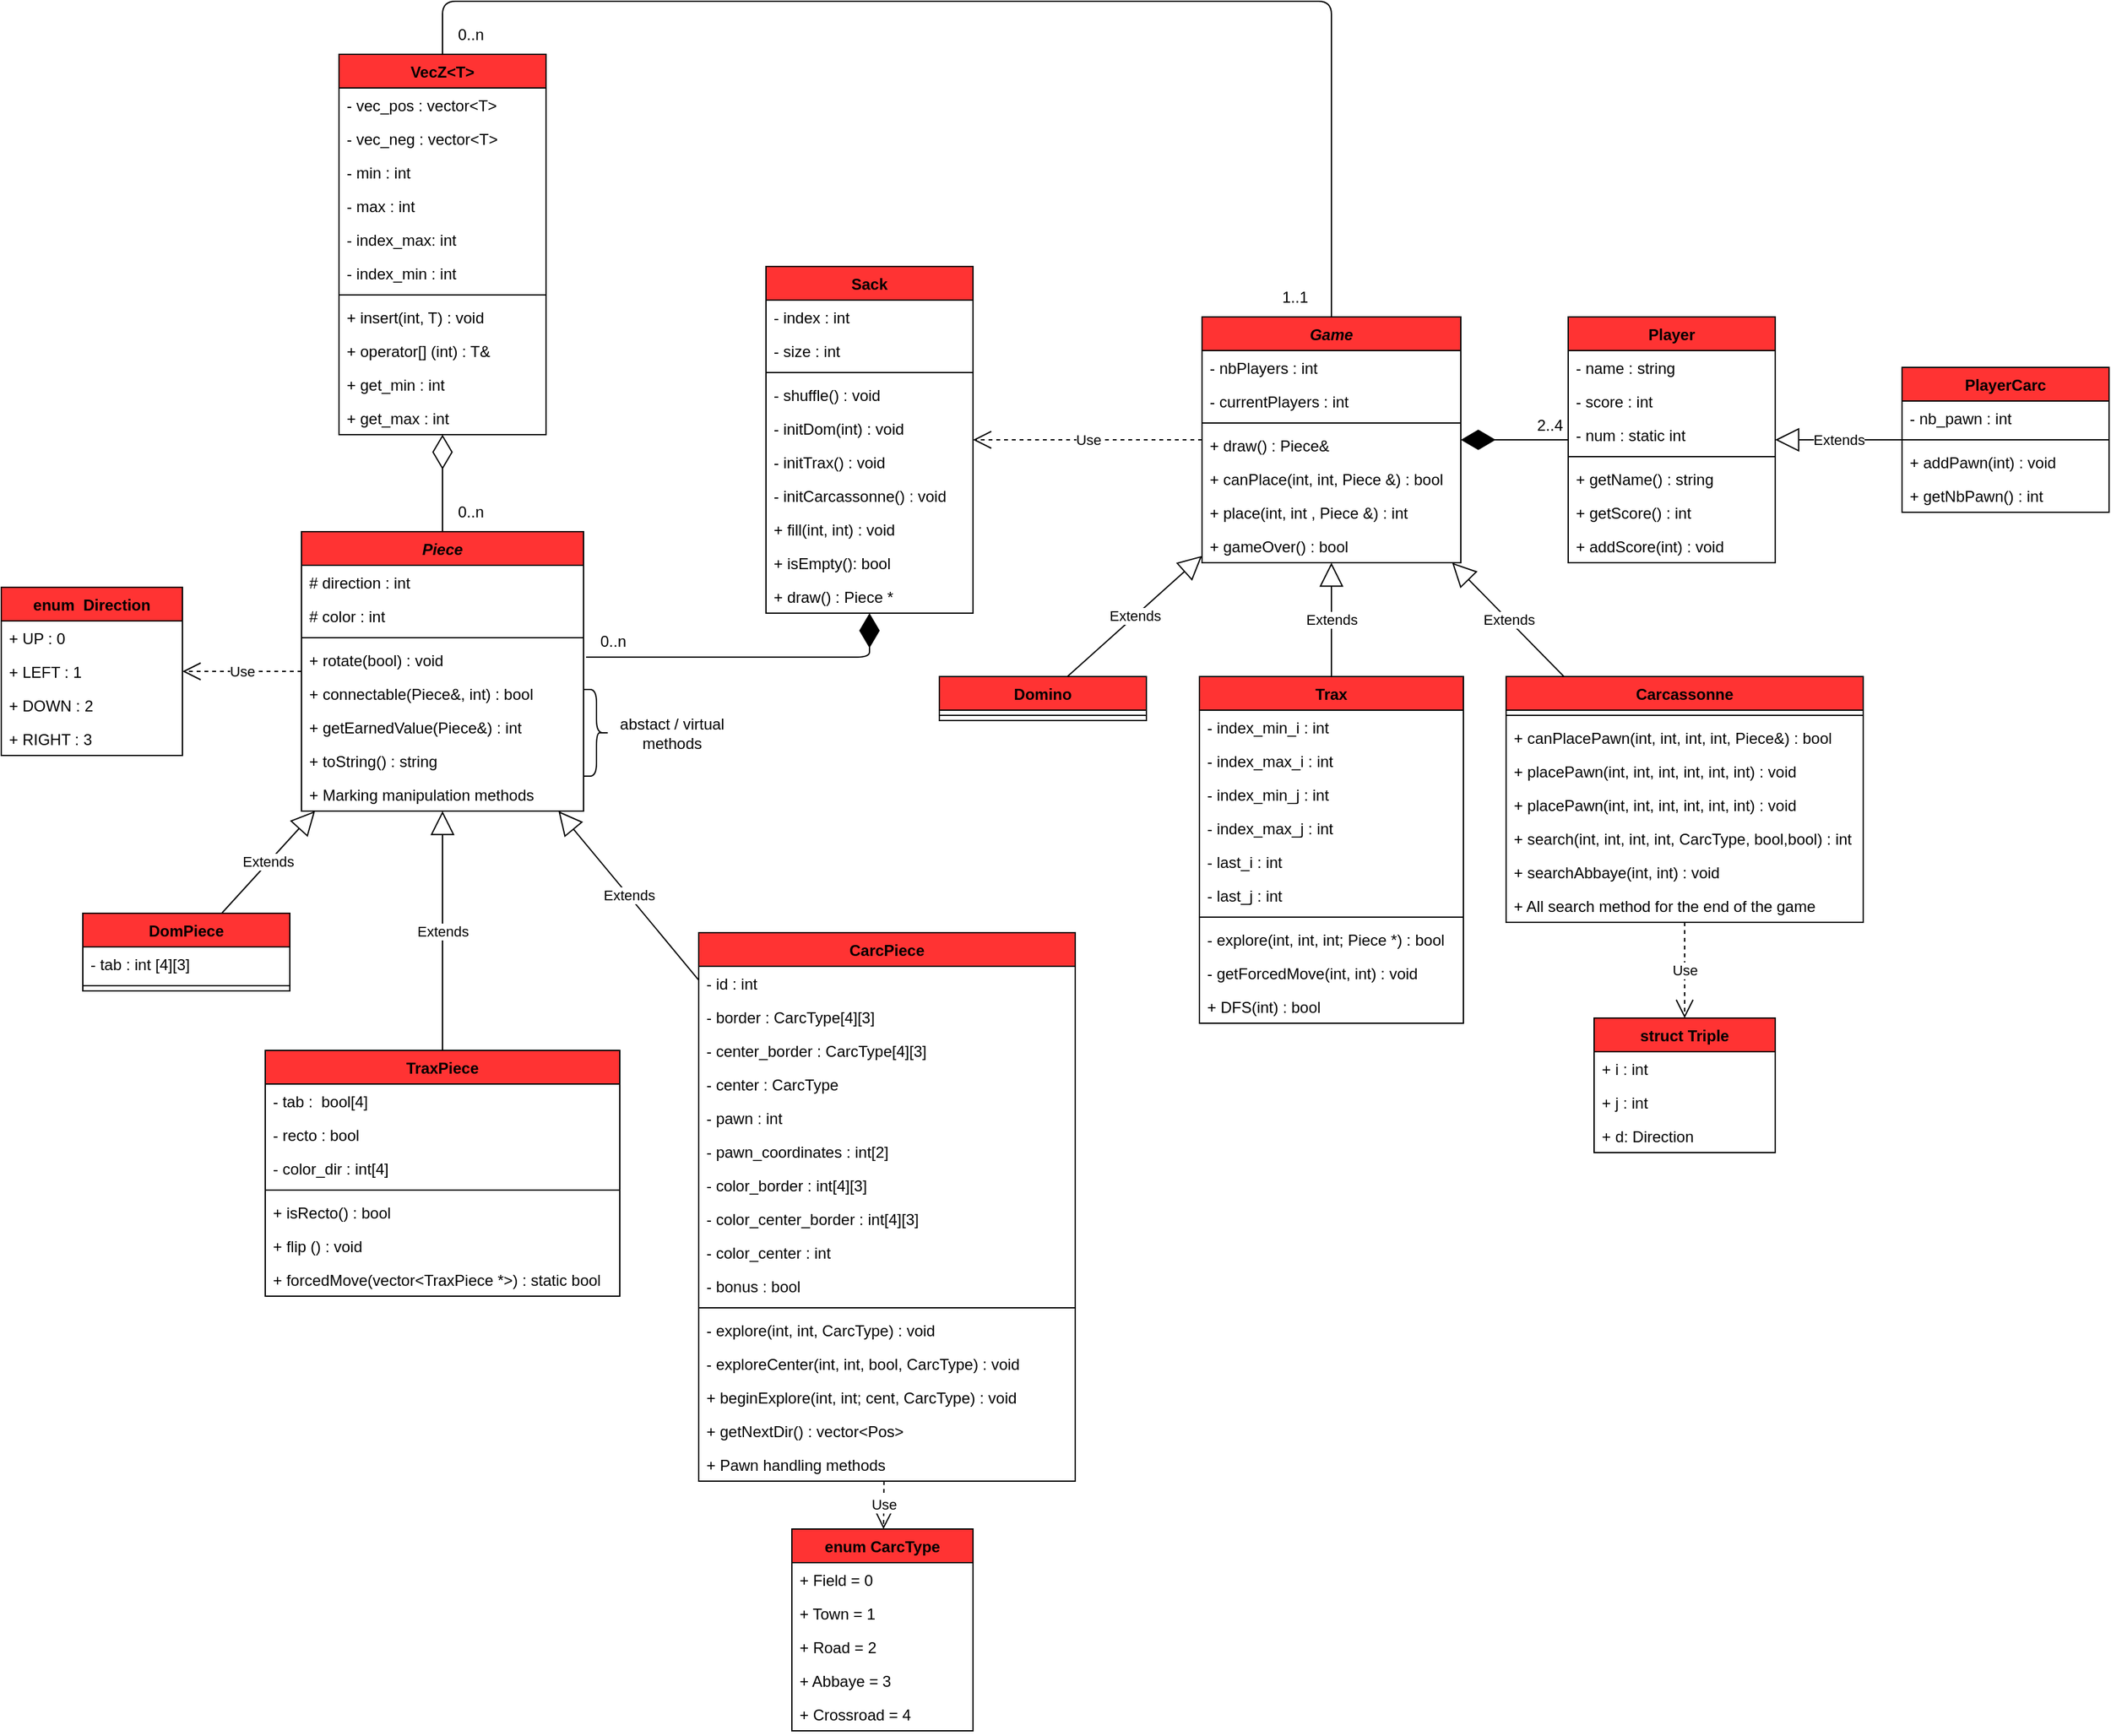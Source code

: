 <mxfile>
    <diagram id="CHH4d5N20Bv_VqgItJtU" name="Backend">
        <mxGraphModel dx="3012" dy="1647" grid="0" gridSize="10" guides="1" tooltips="1" connect="1" arrows="1" fold="1" page="1" pageScale="1" pageWidth="1654" pageHeight="1169" math="0" shadow="0">
            <root>
                <mxCell id="0"/>
                <mxCell id="1" parent="0"/>
                <mxCell id="2" value="DomPiece" style="swimlane;fontStyle=1;align=center;verticalAlign=top;childLayout=stackLayout;horizontal=1;startSize=26;horizontalStack=0;resizeParent=1;resizeParentMax=0;resizeLast=0;collapsible=1;marginBottom=0;fillColor=#FF3333;" parent="1" vertex="1">
                    <mxGeometry x="9" y="623" width="160" height="60" as="geometry"/>
                </mxCell>
                <mxCell id="3" value="- tab : int [4][3]" style="text;strokeColor=none;fillColor=none;align=left;verticalAlign=top;spacingLeft=4;spacingRight=4;overflow=hidden;rotatable=0;points=[[0,0.5],[1,0.5]];portConstraint=eastwest;" parent="2" vertex="1">
                    <mxGeometry y="26" width="160" height="26" as="geometry"/>
                </mxCell>
                <mxCell id="4" value="" style="line;strokeWidth=1;fillColor=none;align=left;verticalAlign=middle;spacingTop=-1;spacingLeft=3;spacingRight=3;rotatable=0;labelPosition=right;points=[];portConstraint=eastwest;" parent="2" vertex="1">
                    <mxGeometry y="52" width="160" height="8" as="geometry"/>
                </mxCell>
                <mxCell id="3RVoRIsLSyqrtPsKRKoU-5" value="Piece" style="swimlane;fontStyle=3;align=center;verticalAlign=top;childLayout=stackLayout;horizontal=1;startSize=26;horizontalStack=0;resizeParent=1;resizeParentMax=0;resizeLast=0;collapsible=1;marginBottom=0;fillColor=#FF3333;" parent="1" vertex="1">
                    <mxGeometry x="178" y="328" width="218" height="216" as="geometry"/>
                </mxCell>
                <mxCell id="3RVoRIsLSyqrtPsKRKoU-6" value="# direction : int" style="text;strokeColor=none;fillColor=none;align=left;verticalAlign=top;spacingLeft=4;spacingRight=4;overflow=hidden;rotatable=0;points=[[0,0.5],[1,0.5]];portConstraint=eastwest;" parent="3RVoRIsLSyqrtPsKRKoU-5" vertex="1">
                    <mxGeometry y="26" width="218" height="26" as="geometry"/>
                </mxCell>
                <mxCell id="MjsJlT0-aBO1oH4Jwxmf-29" value="# color : int" style="text;strokeColor=none;fillColor=none;align=left;verticalAlign=top;spacingLeft=4;spacingRight=4;overflow=hidden;rotatable=0;points=[[0,0.5],[1,0.5]];portConstraint=eastwest;" parent="3RVoRIsLSyqrtPsKRKoU-5" vertex="1">
                    <mxGeometry y="52" width="218" height="26" as="geometry"/>
                </mxCell>
                <mxCell id="3RVoRIsLSyqrtPsKRKoU-7" value="" style="line;strokeWidth=1;fillColor=none;align=left;verticalAlign=middle;spacingTop=-1;spacingLeft=3;spacingRight=3;rotatable=0;labelPosition=right;points=[];portConstraint=eastwest;" parent="3RVoRIsLSyqrtPsKRKoU-5" vertex="1">
                    <mxGeometry y="78" width="218" height="8" as="geometry"/>
                </mxCell>
                <mxCell id="3RVoRIsLSyqrtPsKRKoU-8" value="+ rotate(bool) : void" style="text;strokeColor=none;fillColor=none;align=left;verticalAlign=top;spacingLeft=4;spacingRight=4;overflow=hidden;rotatable=0;points=[[0,0.5],[1,0.5]];portConstraint=eastwest;" parent="3RVoRIsLSyqrtPsKRKoU-5" vertex="1">
                    <mxGeometry y="86" width="218" height="26" as="geometry"/>
                </mxCell>
                <mxCell id="MjsJlT0-aBO1oH4Jwxmf-13" value="+ connectable(Piece&amp;, int) : bool" style="text;strokeColor=none;fillColor=none;align=left;verticalAlign=top;spacingLeft=4;spacingRight=4;overflow=hidden;rotatable=0;points=[[0,0.5],[1,0.5]];portConstraint=eastwest;" parent="3RVoRIsLSyqrtPsKRKoU-5" vertex="1">
                    <mxGeometry y="112" width="218" height="26" as="geometry"/>
                </mxCell>
                <mxCell id="MjsJlT0-aBO1oH4Jwxmf-28" value="+ getEarnedValue(Piece&amp;) : int" style="text;strokeColor=none;fillColor=none;align=left;verticalAlign=top;spacingLeft=4;spacingRight=4;overflow=hidden;rotatable=0;points=[[0,0.5],[1,0.5]];portConstraint=eastwest;" parent="3RVoRIsLSyqrtPsKRKoU-5" vertex="1">
                    <mxGeometry y="138" width="218" height="26" as="geometry"/>
                </mxCell>
                <mxCell id="6" value="+ toString() : string" style="text;strokeColor=none;fillColor=none;align=left;verticalAlign=top;spacingLeft=4;spacingRight=4;overflow=hidden;rotatable=0;points=[[0,0.5],[1,0.5]];portConstraint=eastwest;" parent="3RVoRIsLSyqrtPsKRKoU-5" vertex="1">
                    <mxGeometry y="164" width="218" height="26" as="geometry"/>
                </mxCell>
                <mxCell id="7" value="+ Marking manipulation methods" style="text;strokeColor=none;fillColor=none;align=left;verticalAlign=top;spacingLeft=4;spacingRight=4;overflow=hidden;rotatable=0;points=[[0,0.5],[1,0.5]];portConstraint=eastwest;" parent="3RVoRIsLSyqrtPsKRKoU-5" vertex="1">
                    <mxGeometry y="190" width="218" height="26" as="geometry"/>
                </mxCell>
                <mxCell id="3RVoRIsLSyqrtPsKRKoU-9" value="TraxPiece" style="swimlane;fontStyle=1;align=center;verticalAlign=top;childLayout=stackLayout;horizontal=1;startSize=26;horizontalStack=0;resizeParent=1;resizeParentMax=0;resizeLast=0;collapsible=1;marginBottom=0;fillColor=#FF3333;" parent="1" vertex="1">
                    <mxGeometry x="150" y="729" width="274" height="190" as="geometry"/>
                </mxCell>
                <mxCell id="3RVoRIsLSyqrtPsKRKoU-10" value="- tab :  bool[4]" style="text;strokeColor=none;fillColor=none;align=left;verticalAlign=top;spacingLeft=4;spacingRight=4;overflow=hidden;rotatable=0;points=[[0,0.5],[1,0.5]];portConstraint=eastwest;" parent="3RVoRIsLSyqrtPsKRKoU-9" vertex="1">
                    <mxGeometry y="26" width="274" height="26" as="geometry"/>
                </mxCell>
                <mxCell id="12" value="- recto : bool" style="text;strokeColor=none;fillColor=none;align=left;verticalAlign=top;spacingLeft=4;spacingRight=4;overflow=hidden;rotatable=0;points=[[0,0.5],[1,0.5]];portConstraint=eastwest;" parent="3RVoRIsLSyqrtPsKRKoU-9" vertex="1">
                    <mxGeometry y="52" width="274" height="26" as="geometry"/>
                </mxCell>
                <mxCell id="13" value="- color_dir : int[4]" style="text;strokeColor=none;fillColor=none;align=left;verticalAlign=top;spacingLeft=4;spacingRight=4;overflow=hidden;rotatable=0;points=[[0,0.5],[1,0.5]];portConstraint=eastwest;" parent="3RVoRIsLSyqrtPsKRKoU-9" vertex="1">
                    <mxGeometry y="78" width="274" height="26" as="geometry"/>
                </mxCell>
                <mxCell id="3RVoRIsLSyqrtPsKRKoU-11" value="" style="line;strokeWidth=1;fillColor=none;align=left;verticalAlign=middle;spacingTop=-1;spacingLeft=3;spacingRight=3;rotatable=0;labelPosition=right;points=[];portConstraint=eastwest;" parent="3RVoRIsLSyqrtPsKRKoU-9" vertex="1">
                    <mxGeometry y="104" width="274" height="8" as="geometry"/>
                </mxCell>
                <mxCell id="14" value="+ isRecto() : bool" style="text;strokeColor=none;fillColor=none;align=left;verticalAlign=top;spacingLeft=4;spacingRight=4;overflow=hidden;rotatable=0;points=[[0,0.5],[1,0.5]];portConstraint=eastwest;" parent="3RVoRIsLSyqrtPsKRKoU-9" vertex="1">
                    <mxGeometry y="112" width="274" height="26" as="geometry"/>
                </mxCell>
                <mxCell id="17" value="+ flip () : void" style="text;strokeColor=none;fillColor=none;align=left;verticalAlign=top;spacingLeft=4;spacingRight=4;overflow=hidden;rotatable=0;points=[[0,0.5],[1,0.5]];portConstraint=eastwest;" parent="3RVoRIsLSyqrtPsKRKoU-9" vertex="1">
                    <mxGeometry y="138" width="274" height="26" as="geometry"/>
                </mxCell>
                <mxCell id="16" value="+ forcedMove(vector&lt;TraxPiece *&gt;) : static bool" style="text;strokeColor=none;fillColor=none;align=left;verticalAlign=top;spacingLeft=4;spacingRight=4;overflow=hidden;rotatable=0;points=[[0,0.5],[1,0.5]];portConstraint=eastwest;" parent="3RVoRIsLSyqrtPsKRKoU-9" vertex="1">
                    <mxGeometry y="164" width="274" height="26" as="geometry"/>
                </mxCell>
                <mxCell id="3RVoRIsLSyqrtPsKRKoU-13" value="CarcPiece" style="swimlane;fontStyle=1;align=center;verticalAlign=top;childLayout=stackLayout;horizontal=1;startSize=26;horizontalStack=0;resizeParent=1;resizeParentMax=0;resizeLast=0;collapsible=1;marginBottom=0;fillColor=#FF3333;" parent="1" vertex="1">
                    <mxGeometry x="485" y="638" width="291" height="424" as="geometry"/>
                </mxCell>
                <mxCell id="34" value="- id : int" style="text;strokeColor=none;fillColor=none;align=left;verticalAlign=top;spacingLeft=4;spacingRight=4;overflow=hidden;rotatable=0;points=[[0,0.5],[1,0.5]];portConstraint=eastwest;" parent="3RVoRIsLSyqrtPsKRKoU-13" vertex="1">
                    <mxGeometry y="26" width="291" height="26" as="geometry"/>
                </mxCell>
                <mxCell id="3RVoRIsLSyqrtPsKRKoU-46" value="- border : CarcType[4][3]" style="text;strokeColor=none;fillColor=none;align=left;verticalAlign=top;spacingLeft=4;spacingRight=4;overflow=hidden;rotatable=0;points=[[0,0.5],[1,0.5]];portConstraint=eastwest;" parent="3RVoRIsLSyqrtPsKRKoU-13" vertex="1">
                    <mxGeometry y="52" width="291" height="26" as="geometry"/>
                </mxCell>
                <mxCell id="35" value="- center_border : CarcType[4][3]" style="text;strokeColor=none;fillColor=none;align=left;verticalAlign=top;spacingLeft=4;spacingRight=4;overflow=hidden;rotatable=0;points=[[0,0.5],[1,0.5]];portConstraint=eastwest;" parent="3RVoRIsLSyqrtPsKRKoU-13" vertex="1">
                    <mxGeometry y="78" width="291" height="26" as="geometry"/>
                </mxCell>
                <mxCell id="36" value="- center : CarcType" style="text;strokeColor=none;fillColor=none;align=left;verticalAlign=top;spacingLeft=4;spacingRight=4;overflow=hidden;rotatable=0;points=[[0,0.5],[1,0.5]];portConstraint=eastwest;" parent="3RVoRIsLSyqrtPsKRKoU-13" vertex="1">
                    <mxGeometry y="104" width="291" height="26" as="geometry"/>
                </mxCell>
                <mxCell id="37" value="- pawn : int" style="text;strokeColor=none;fillColor=none;align=left;verticalAlign=top;spacingLeft=4;spacingRight=4;overflow=hidden;rotatable=0;points=[[0,0.5],[1,0.5]];portConstraint=eastwest;" parent="3RVoRIsLSyqrtPsKRKoU-13" vertex="1">
                    <mxGeometry y="130" width="291" height="26" as="geometry"/>
                </mxCell>
                <mxCell id="38" value="- pawn_coordinates : int[2]" style="text;strokeColor=none;fillColor=none;align=left;verticalAlign=top;spacingLeft=4;spacingRight=4;overflow=hidden;rotatable=0;points=[[0,0.5],[1,0.5]];portConstraint=eastwest;" parent="3RVoRIsLSyqrtPsKRKoU-13" vertex="1">
                    <mxGeometry y="156" width="291" height="26" as="geometry"/>
                </mxCell>
                <mxCell id="40" value="- color_border : int[4][3]" style="text;strokeColor=none;fillColor=none;align=left;verticalAlign=top;spacingLeft=4;spacingRight=4;overflow=hidden;rotatable=0;points=[[0,0.5],[1,0.5]];portConstraint=eastwest;" parent="3RVoRIsLSyqrtPsKRKoU-13" vertex="1">
                    <mxGeometry y="182" width="291" height="26" as="geometry"/>
                </mxCell>
                <mxCell id="41" value="- color_center_border : int[4][3]" style="text;strokeColor=none;fillColor=none;align=left;verticalAlign=top;spacingLeft=4;spacingRight=4;overflow=hidden;rotatable=0;points=[[0,0.5],[1,0.5]];portConstraint=eastwest;" parent="3RVoRIsLSyqrtPsKRKoU-13" vertex="1">
                    <mxGeometry y="208" width="291" height="26" as="geometry"/>
                </mxCell>
                <mxCell id="42" value="- color_center : int" style="text;strokeColor=none;fillColor=none;align=left;verticalAlign=top;spacingLeft=4;spacingRight=4;overflow=hidden;rotatable=0;points=[[0,0.5],[1,0.5]];portConstraint=eastwest;" parent="3RVoRIsLSyqrtPsKRKoU-13" vertex="1">
                    <mxGeometry y="234" width="291" height="26" as="geometry"/>
                </mxCell>
                <mxCell id="43" value="- bonus : bool" style="text;strokeColor=none;fillColor=none;align=left;verticalAlign=top;spacingLeft=4;spacingRight=4;overflow=hidden;rotatable=0;points=[[0,0.5],[1,0.5]];portConstraint=eastwest;" parent="3RVoRIsLSyqrtPsKRKoU-13" vertex="1">
                    <mxGeometry y="260" width="291" height="26" as="geometry"/>
                </mxCell>
                <mxCell id="3RVoRIsLSyqrtPsKRKoU-15" value="" style="line;strokeWidth=1;fillColor=none;align=left;verticalAlign=middle;spacingTop=-1;spacingLeft=3;spacingRight=3;rotatable=0;labelPosition=right;points=[];portConstraint=eastwest;" parent="3RVoRIsLSyqrtPsKRKoU-13" vertex="1">
                    <mxGeometry y="286" width="291" height="8" as="geometry"/>
                </mxCell>
                <mxCell id="3RVoRIsLSyqrtPsKRKoU-16" value="- explore(int, int, CarcType) : void" style="text;strokeColor=none;fillColor=none;align=left;verticalAlign=top;spacingLeft=4;spacingRight=4;overflow=hidden;rotatable=0;points=[[0,0.5],[1,0.5]];portConstraint=eastwest;" parent="3RVoRIsLSyqrtPsKRKoU-13" vertex="1">
                    <mxGeometry y="294" width="291" height="26" as="geometry"/>
                </mxCell>
                <mxCell id="53" value="- exploreCenter(int, int, bool, CarcType) : void" style="text;strokeColor=none;fillColor=none;align=left;verticalAlign=top;spacingLeft=4;spacingRight=4;overflow=hidden;rotatable=0;points=[[0,0.5],[1,0.5]];portConstraint=eastwest;" parent="3RVoRIsLSyqrtPsKRKoU-13" vertex="1">
                    <mxGeometry y="320" width="291" height="26" as="geometry"/>
                </mxCell>
                <mxCell id="54" value="+ beginExplore(int, int; cent, CarcType) : void" style="text;strokeColor=none;fillColor=none;align=left;verticalAlign=top;spacingLeft=4;spacingRight=4;overflow=hidden;rotatable=0;points=[[0,0.5],[1,0.5]];portConstraint=eastwest;" parent="3RVoRIsLSyqrtPsKRKoU-13" vertex="1">
                    <mxGeometry y="346" width="291" height="26" as="geometry"/>
                </mxCell>
                <mxCell id="58" value="+ getNextDir() : vector&lt;Pos&gt;" style="text;strokeColor=none;fillColor=none;align=left;verticalAlign=top;spacingLeft=4;spacingRight=4;overflow=hidden;rotatable=0;points=[[0,0.5],[1,0.5]];portConstraint=eastwest;" parent="3RVoRIsLSyqrtPsKRKoU-13" vertex="1">
                    <mxGeometry y="372" width="291" height="26" as="geometry"/>
                </mxCell>
                <mxCell id="233" value="+ Pawn handling methods" style="text;strokeColor=none;fillColor=none;align=left;verticalAlign=top;spacingLeft=4;spacingRight=4;overflow=hidden;rotatable=0;points=[[0,0.5],[1,0.5]];portConstraint=eastwest;" parent="3RVoRIsLSyqrtPsKRKoU-13" vertex="1">
                    <mxGeometry y="398" width="291" height="26" as="geometry"/>
                </mxCell>
                <mxCell id="3RVoRIsLSyqrtPsKRKoU-25" value="Game" style="swimlane;fontStyle=3;align=center;verticalAlign=top;childLayout=stackLayout;horizontal=1;startSize=26;horizontalStack=0;resizeParent=1;resizeParentMax=0;resizeLast=0;collapsible=1;marginBottom=0;fillColor=#FF3333;" parent="1" vertex="1">
                    <mxGeometry x="874" y="162" width="200" height="190" as="geometry"/>
                </mxCell>
                <mxCell id="3RVoRIsLSyqrtPsKRKoU-26" value="- nbPlayers : int" style="text;strokeColor=none;fillColor=none;align=left;verticalAlign=top;spacingLeft=4;spacingRight=4;overflow=hidden;rotatable=0;points=[[0,0.5],[1,0.5]];portConstraint=eastwest;" parent="3RVoRIsLSyqrtPsKRKoU-25" vertex="1">
                    <mxGeometry y="26" width="200" height="26" as="geometry"/>
                </mxCell>
                <mxCell id="MjsJlT0-aBO1oH4Jwxmf-60" value="- currentPlayers : int" style="text;strokeColor=none;fillColor=none;align=left;verticalAlign=top;spacingLeft=4;spacingRight=4;overflow=hidden;rotatable=0;points=[[0,0.5],[1,0.5]];portConstraint=eastwest;" parent="3RVoRIsLSyqrtPsKRKoU-25" vertex="1">
                    <mxGeometry y="52" width="200" height="26" as="geometry"/>
                </mxCell>
                <mxCell id="3RVoRIsLSyqrtPsKRKoU-27" value="" style="line;strokeWidth=1;fillColor=none;align=left;verticalAlign=middle;spacingTop=-1;spacingLeft=3;spacingRight=3;rotatable=0;labelPosition=right;points=[];portConstraint=eastwest;" parent="3RVoRIsLSyqrtPsKRKoU-25" vertex="1">
                    <mxGeometry y="78" width="200" height="8" as="geometry"/>
                </mxCell>
                <mxCell id="3RVoRIsLSyqrtPsKRKoU-28" value="+ draw() : Piece&amp; " style="text;strokeColor=none;fillColor=none;align=left;verticalAlign=top;spacingLeft=4;spacingRight=4;overflow=hidden;rotatable=0;points=[[0,0.5],[1,0.5]];portConstraint=eastwest;" parent="3RVoRIsLSyqrtPsKRKoU-25" vertex="1">
                    <mxGeometry y="86" width="200" height="26" as="geometry"/>
                </mxCell>
                <mxCell id="MjsJlT0-aBO1oH4Jwxmf-59" value="+ canPlace(int, int, Piece &amp;) : bool " style="text;strokeColor=none;fillColor=none;align=left;verticalAlign=top;spacingLeft=4;spacingRight=4;overflow=hidden;rotatable=0;points=[[0,0.5],[1,0.5]];portConstraint=eastwest;" parent="3RVoRIsLSyqrtPsKRKoU-25" vertex="1">
                    <mxGeometry y="112" width="200" height="26" as="geometry"/>
                </mxCell>
                <mxCell id="MjsJlT0-aBO1oH4Jwxmf-45" value="+ place(int, int , Piece &amp;) : int" style="text;strokeColor=none;fillColor=none;align=left;verticalAlign=top;spacingLeft=4;spacingRight=4;overflow=hidden;rotatable=0;points=[[0,0.5],[1,0.5]];portConstraint=eastwest;" parent="3RVoRIsLSyqrtPsKRKoU-25" vertex="1">
                    <mxGeometry y="138" width="200" height="26" as="geometry"/>
                </mxCell>
                <mxCell id="MjsJlT0-aBO1oH4Jwxmf-49" value="+ gameOver() : bool" style="text;strokeColor=none;fillColor=none;align=left;verticalAlign=top;spacingLeft=4;spacingRight=4;overflow=hidden;rotatable=0;points=[[0,0.5],[1,0.5]];portConstraint=eastwest;" parent="3RVoRIsLSyqrtPsKRKoU-25" vertex="1">
                    <mxGeometry y="164" width="200" height="26" as="geometry"/>
                </mxCell>
                <mxCell id="3RVoRIsLSyqrtPsKRKoU-29" value="Domino" style="swimlane;fontStyle=1;align=center;verticalAlign=top;childLayout=stackLayout;horizontal=1;startSize=26;horizontalStack=0;resizeParent=1;resizeParentMax=0;resizeLast=0;collapsible=1;marginBottom=0;fillColor=#FF3333;" parent="1" vertex="1">
                    <mxGeometry x="671" y="440" width="160" height="34" as="geometry"/>
                </mxCell>
                <mxCell id="3RVoRIsLSyqrtPsKRKoU-31" value="" style="line;strokeWidth=1;fillColor=none;align=left;verticalAlign=middle;spacingTop=-1;spacingLeft=3;spacingRight=3;rotatable=0;labelPosition=right;points=[];portConstraint=eastwest;" parent="3RVoRIsLSyqrtPsKRKoU-29" vertex="1">
                    <mxGeometry y="26" width="160" height="8" as="geometry"/>
                </mxCell>
                <mxCell id="3RVoRIsLSyqrtPsKRKoU-37" value="Carcassonne&#10;" style="swimlane;fontStyle=1;align=center;verticalAlign=top;childLayout=stackLayout;horizontal=1;startSize=26;horizontalStack=0;resizeParent=1;resizeParentMax=0;resizeLast=0;collapsible=1;marginBottom=0;fillColor=#FF3333;" parent="1" vertex="1">
                    <mxGeometry x="1109" y="440" width="276" height="190" as="geometry"/>
                </mxCell>
                <mxCell id="3RVoRIsLSyqrtPsKRKoU-39" value="" style="line;strokeWidth=1;fillColor=none;align=left;verticalAlign=middle;spacingTop=-1;spacingLeft=3;spacingRight=3;rotatable=0;labelPosition=right;points=[];portConstraint=eastwest;" parent="3RVoRIsLSyqrtPsKRKoU-37" vertex="1">
                    <mxGeometry y="26" width="276" height="8" as="geometry"/>
                </mxCell>
                <mxCell id="3RVoRIsLSyqrtPsKRKoU-40" value="+ canPlacePawn(int, int, int, int, Piece&amp;) : bool" style="text;strokeColor=none;fillColor=none;align=left;verticalAlign=top;spacingLeft=4;spacingRight=4;overflow=hidden;rotatable=0;points=[[0,0.5],[1,0.5]];portConstraint=eastwest;" parent="3RVoRIsLSyqrtPsKRKoU-37" vertex="1">
                    <mxGeometry y="34" width="276" height="26" as="geometry"/>
                </mxCell>
                <mxCell id="119" value="+ placePawn(int, int, int, int, int, int) : void" style="text;strokeColor=none;fillColor=none;align=left;verticalAlign=top;spacingLeft=4;spacingRight=4;overflow=hidden;rotatable=0;points=[[0,0.5],[1,0.5]];portConstraint=eastwest;" parent="3RVoRIsLSyqrtPsKRKoU-37" vertex="1">
                    <mxGeometry y="60" width="276" height="26" as="geometry"/>
                </mxCell>
                <mxCell id="120" value="+ placePawn(int, int, int, int, int, int) : void" style="text;strokeColor=none;fillColor=none;align=left;verticalAlign=top;spacingLeft=4;spacingRight=4;overflow=hidden;rotatable=0;points=[[0,0.5],[1,0.5]];portConstraint=eastwest;" parent="3RVoRIsLSyqrtPsKRKoU-37" vertex="1">
                    <mxGeometry y="86" width="276" height="26" as="geometry"/>
                </mxCell>
                <mxCell id="121" value="+ search(int, int, int, int, CarcType, bool,bool) : int" style="text;strokeColor=none;fillColor=none;align=left;verticalAlign=top;spacingLeft=4;spacingRight=4;overflow=hidden;rotatable=0;points=[[0,0.5],[1,0.5]];portConstraint=eastwest;" parent="3RVoRIsLSyqrtPsKRKoU-37" vertex="1">
                    <mxGeometry y="112" width="276" height="26" as="geometry"/>
                </mxCell>
                <mxCell id="122" value="+ searchAbbaye(int, int) : void" style="text;strokeColor=none;fillColor=none;align=left;verticalAlign=top;spacingLeft=4;spacingRight=4;overflow=hidden;rotatable=0;points=[[0,0.5],[1,0.5]];portConstraint=eastwest;" parent="3RVoRIsLSyqrtPsKRKoU-37" vertex="1">
                    <mxGeometry y="138" width="276" height="26" as="geometry"/>
                </mxCell>
                <mxCell id="hJaTq4pyEtRCFphJ6DO6-233" value="+ All search method for the end of the game" style="text;strokeColor=none;fillColor=none;align=left;verticalAlign=top;spacingLeft=4;spacingRight=4;overflow=hidden;rotatable=0;points=[[0,0.5],[1,0.5]];portConstraint=eastwest;" vertex="1" parent="3RVoRIsLSyqrtPsKRKoU-37">
                    <mxGeometry y="164" width="276" height="26" as="geometry"/>
                </mxCell>
                <mxCell id="MjsJlT0-aBO1oH4Jwxmf-14" value="enum  Direction" style="swimlane;fontStyle=1;childLayout=stackLayout;horizontal=1;startSize=26;fillColor=#FF3333;horizontalStack=0;resizeParent=1;resizeParentMax=0;resizeLast=0;collapsible=1;marginBottom=0;" parent="1" vertex="1">
                    <mxGeometry x="-54" y="371" width="140" height="130" as="geometry"/>
                </mxCell>
                <mxCell id="MjsJlT0-aBO1oH4Jwxmf-15" value="+ UP : 0" style="text;strokeColor=none;fillColor=none;align=left;verticalAlign=top;spacingLeft=4;spacingRight=4;overflow=hidden;rotatable=0;points=[[0,0.5],[1,0.5]];portConstraint=eastwest;" parent="MjsJlT0-aBO1oH4Jwxmf-14" vertex="1">
                    <mxGeometry y="26" width="140" height="26" as="geometry"/>
                </mxCell>
                <mxCell id="MjsJlT0-aBO1oH4Jwxmf-16" value="+ LEFT : 1 " style="text;strokeColor=none;fillColor=none;align=left;verticalAlign=top;spacingLeft=4;spacingRight=4;overflow=hidden;rotatable=0;points=[[0,0.5],[1,0.5]];portConstraint=eastwest;" parent="MjsJlT0-aBO1oH4Jwxmf-14" vertex="1">
                    <mxGeometry y="52" width="140" height="26" as="geometry"/>
                </mxCell>
                <mxCell id="MjsJlT0-aBO1oH4Jwxmf-17" value="+ DOWN : 2" style="text;strokeColor=none;fillColor=none;align=left;verticalAlign=top;spacingLeft=4;spacingRight=4;overflow=hidden;rotatable=0;points=[[0,0.5],[1,0.5]];portConstraint=eastwest;" parent="MjsJlT0-aBO1oH4Jwxmf-14" vertex="1">
                    <mxGeometry y="78" width="140" height="26" as="geometry"/>
                </mxCell>
                <mxCell id="MjsJlT0-aBO1oH4Jwxmf-18" value="+ RIGHT : 3" style="text;strokeColor=none;fillColor=none;align=left;verticalAlign=top;spacingLeft=4;spacingRight=4;overflow=hidden;rotatable=0;points=[[0,0.5],[1,0.5]];portConstraint=eastwest;" parent="MjsJlT0-aBO1oH4Jwxmf-14" vertex="1">
                    <mxGeometry y="104" width="140" height="26" as="geometry"/>
                </mxCell>
                <mxCell id="MjsJlT0-aBO1oH4Jwxmf-19" value="Use" style="endArrow=open;endSize=12;dashed=1;html=1;" parent="1" source="3RVoRIsLSyqrtPsKRKoU-5" target="MjsJlT0-aBO1oH4Jwxmf-14" edge="1">
                    <mxGeometry width="160" relative="1" as="geometry">
                        <mxPoint x="297" y="420" as="sourcePoint"/>
                        <mxPoint x="457" y="414" as="targetPoint"/>
                    </mxGeometry>
                </mxCell>
                <mxCell id="3RVoRIsLSyqrtPsKRKoU-42" value="Player" style="swimlane;fontStyle=1;align=center;verticalAlign=top;childLayout=stackLayout;horizontal=1;startSize=26;horizontalStack=0;resizeParent=1;resizeParentMax=0;resizeLast=0;collapsible=1;marginBottom=0;fillColor=#FF3333;" parent="1" vertex="1">
                    <mxGeometry x="1157" y="162" width="160" height="190" as="geometry"/>
                </mxCell>
                <mxCell id="3RVoRIsLSyqrtPsKRKoU-43" value="- name : string" style="text;strokeColor=none;fillColor=none;align=left;verticalAlign=top;spacingLeft=4;spacingRight=4;overflow=hidden;rotatable=0;points=[[0,0.5],[1,0.5]];portConstraint=eastwest;" parent="3RVoRIsLSyqrtPsKRKoU-42" vertex="1">
                    <mxGeometry y="26" width="160" height="26" as="geometry"/>
                </mxCell>
                <mxCell id="MjsJlT0-aBO1oH4Jwxmf-50" value="- score : int" style="text;strokeColor=none;fillColor=none;align=left;verticalAlign=top;spacingLeft=4;spacingRight=4;overflow=hidden;rotatable=0;points=[[0,0.5],[1,0.5]];portConstraint=eastwest;" parent="3RVoRIsLSyqrtPsKRKoU-42" vertex="1">
                    <mxGeometry y="52" width="160" height="26" as="geometry"/>
                </mxCell>
                <mxCell id="91" value="- num : static int" style="text;strokeColor=none;fillColor=none;align=left;verticalAlign=top;spacingLeft=4;spacingRight=4;overflow=hidden;rotatable=0;points=[[0,0.5],[1,0.5]];portConstraint=eastwest;" parent="3RVoRIsLSyqrtPsKRKoU-42" vertex="1">
                    <mxGeometry y="78" width="160" height="26" as="geometry"/>
                </mxCell>
                <mxCell id="3RVoRIsLSyqrtPsKRKoU-44" value="" style="line;strokeWidth=1;fillColor=none;align=left;verticalAlign=middle;spacingTop=-1;spacingLeft=3;spacingRight=3;rotatable=0;labelPosition=right;points=[];portConstraint=eastwest;" parent="3RVoRIsLSyqrtPsKRKoU-42" vertex="1">
                    <mxGeometry y="104" width="160" height="8" as="geometry"/>
                </mxCell>
                <mxCell id="MjsJlT0-aBO1oH4Jwxmf-54" value="+ getName() : string" style="text;strokeColor=none;fillColor=none;align=left;verticalAlign=top;spacingLeft=4;spacingRight=4;overflow=hidden;rotatable=0;points=[[0,0.5],[1,0.5]];portConstraint=eastwest;" parent="3RVoRIsLSyqrtPsKRKoU-42" vertex="1">
                    <mxGeometry y="112" width="160" height="26" as="geometry"/>
                </mxCell>
                <mxCell id="99" value="+ getScore() : int" style="text;strokeColor=none;fillColor=none;align=left;verticalAlign=top;spacingLeft=4;spacingRight=4;overflow=hidden;rotatable=0;points=[[0,0.5],[1,0.5]];portConstraint=eastwest;" parent="3RVoRIsLSyqrtPsKRKoU-42" vertex="1">
                    <mxGeometry y="138" width="160" height="26" as="geometry"/>
                </mxCell>
                <mxCell id="101" value="+ addScore(int) : void" style="text;strokeColor=none;fillColor=none;align=left;verticalAlign=top;spacingLeft=4;spacingRight=4;overflow=hidden;rotatable=0;points=[[0,0.5],[1,0.5]];portConstraint=eastwest;" parent="3RVoRIsLSyqrtPsKRKoU-42" vertex="1">
                    <mxGeometry y="164" width="160" height="26" as="geometry"/>
                </mxCell>
                <mxCell id="MjsJlT0-aBO1oH4Jwxmf-25" value="Extends" style="endArrow=block;endSize=16;endFill=0;html=1;" parent="1" source="2" target="3RVoRIsLSyqrtPsKRKoU-5" edge="1">
                    <mxGeometry width="160" relative="1" as="geometry">
                        <mxPoint x="314" y="785" as="sourcePoint"/>
                        <mxPoint x="474" y="785" as="targetPoint"/>
                    </mxGeometry>
                </mxCell>
                <mxCell id="MjsJlT0-aBO1oH4Jwxmf-26" value="Extends" style="endArrow=block;endSize=16;endFill=0;html=1;" parent="1" source="3RVoRIsLSyqrtPsKRKoU-9" target="3RVoRIsLSyqrtPsKRKoU-5" edge="1">
                    <mxGeometry width="160" relative="1" as="geometry">
                        <mxPoint x="314" y="785" as="sourcePoint"/>
                        <mxPoint x="474" y="785" as="targetPoint"/>
                    </mxGeometry>
                </mxCell>
                <mxCell id="MjsJlT0-aBO1oH4Jwxmf-27" value="Extends" style="endArrow=block;endSize=16;endFill=0;html=1;" parent="1" source="3RVoRIsLSyqrtPsKRKoU-13" target="3RVoRIsLSyqrtPsKRKoU-5" edge="1">
                    <mxGeometry width="160" relative="1" as="geometry">
                        <mxPoint x="314" y="785" as="sourcePoint"/>
                        <mxPoint x="474" y="785" as="targetPoint"/>
                    </mxGeometry>
                </mxCell>
                <mxCell id="MjsJlT0-aBO1oH4Jwxmf-30" value="" style="shape=curlyBracket;whiteSpace=wrap;html=1;rounded=1;flipH=1;size=0.5;" parent="1" vertex="1">
                    <mxGeometry x="396" y="450" width="20" height="67" as="geometry"/>
                </mxCell>
                <mxCell id="MjsJlT0-aBO1oH4Jwxmf-31" value="abstact / virtual methods" style="text;html=1;strokeColor=none;fillColor=none;align=center;verticalAlign=middle;whiteSpace=wrap;rounded=0;" parent="1" vertex="1">
                    <mxGeometry x="418" y="457.25" width="93" height="52.5" as="geometry"/>
                </mxCell>
                <mxCell id="MjsJlT0-aBO1oH4Jwxmf-32" value="Sack" style="swimlane;fontStyle=1;align=center;verticalAlign=top;childLayout=stackLayout;horizontal=1;startSize=26;horizontalStack=0;resizeParent=1;resizeParentMax=0;resizeLast=0;collapsible=1;marginBottom=0;fillColor=#FF3333;" parent="1" vertex="1">
                    <mxGeometry x="537" y="123" width="160" height="268" as="geometry"/>
                </mxCell>
                <mxCell id="60" value="- index : int" style="text;strokeColor=none;fillColor=none;align=left;verticalAlign=top;spacingLeft=4;spacingRight=4;overflow=hidden;rotatable=0;points=[[0,0.5],[1,0.5]];portConstraint=eastwest;" parent="MjsJlT0-aBO1oH4Jwxmf-32" vertex="1">
                    <mxGeometry y="26" width="160" height="26" as="geometry"/>
                </mxCell>
                <mxCell id="MjsJlT0-aBO1oH4Jwxmf-36" value="- size : int" style="text;strokeColor=none;fillColor=none;align=left;verticalAlign=top;spacingLeft=4;spacingRight=4;overflow=hidden;rotatable=0;points=[[0,0.5],[1,0.5]];portConstraint=eastwest;" parent="MjsJlT0-aBO1oH4Jwxmf-32" vertex="1">
                    <mxGeometry y="52" width="160" height="26" as="geometry"/>
                </mxCell>
                <mxCell id="MjsJlT0-aBO1oH4Jwxmf-34" value="" style="line;strokeWidth=1;fillColor=none;align=left;verticalAlign=middle;spacingTop=-1;spacingLeft=3;spacingRight=3;rotatable=0;labelPosition=right;points=[];portConstraint=eastwest;" parent="MjsJlT0-aBO1oH4Jwxmf-32" vertex="1">
                    <mxGeometry y="78" width="160" height="8" as="geometry"/>
                </mxCell>
                <mxCell id="62" value="- shuffle() : void " style="text;strokeColor=none;fillColor=none;align=left;verticalAlign=top;spacingLeft=4;spacingRight=4;overflow=hidden;rotatable=0;points=[[0,0.5],[1,0.5]];portConstraint=eastwest;" parent="MjsJlT0-aBO1oH4Jwxmf-32" vertex="1">
                    <mxGeometry y="86" width="160" height="26" as="geometry"/>
                </mxCell>
                <mxCell id="63" value="- initDom(int) : void" style="text;strokeColor=none;fillColor=none;align=left;verticalAlign=top;spacingLeft=4;spacingRight=4;overflow=hidden;rotatable=0;points=[[0,0.5],[1,0.5]];portConstraint=eastwest;" parent="MjsJlT0-aBO1oH4Jwxmf-32" vertex="1">
                    <mxGeometry y="112" width="160" height="26" as="geometry"/>
                </mxCell>
                <mxCell id="64" value="- initTrax() : void" style="text;strokeColor=none;fillColor=none;align=left;verticalAlign=top;spacingLeft=4;spacingRight=4;overflow=hidden;rotatable=0;points=[[0,0.5],[1,0.5]];portConstraint=eastwest;" parent="MjsJlT0-aBO1oH4Jwxmf-32" vertex="1">
                    <mxGeometry y="138" width="160" height="26" as="geometry"/>
                </mxCell>
                <mxCell id="65" value="- initCarcassonne() : void" style="text;strokeColor=none;fillColor=none;align=left;verticalAlign=top;spacingLeft=4;spacingRight=4;overflow=hidden;rotatable=0;points=[[0,0.5],[1,0.5]];portConstraint=eastwest;" parent="MjsJlT0-aBO1oH4Jwxmf-32" vertex="1">
                    <mxGeometry y="164" width="160" height="26" as="geometry"/>
                </mxCell>
                <mxCell id="66" value="+ fill(int, int) : void" style="text;strokeColor=none;fillColor=none;align=left;verticalAlign=top;spacingLeft=4;spacingRight=4;overflow=hidden;rotatable=0;points=[[0,0.5],[1,0.5]];portConstraint=eastwest;" parent="MjsJlT0-aBO1oH4Jwxmf-32" vertex="1">
                    <mxGeometry y="190" width="160" height="26" as="geometry"/>
                </mxCell>
                <mxCell id="67" value="+ isEmpty(): bool" style="text;strokeColor=none;fillColor=none;align=left;verticalAlign=top;spacingLeft=4;spacingRight=4;overflow=hidden;rotatable=0;points=[[0,0.5],[1,0.5]];portConstraint=eastwest;" parent="MjsJlT0-aBO1oH4Jwxmf-32" vertex="1">
                    <mxGeometry y="216" width="160" height="26" as="geometry"/>
                </mxCell>
                <mxCell id="MjsJlT0-aBO1oH4Jwxmf-35" value="+ draw() : Piece *" style="text;strokeColor=none;fillColor=none;align=left;verticalAlign=top;spacingLeft=4;spacingRight=4;overflow=hidden;rotatable=0;points=[[0,0.5],[1,0.5]];portConstraint=eastwest;" parent="MjsJlT0-aBO1oH4Jwxmf-32" vertex="1">
                    <mxGeometry y="242" width="160" height="26" as="geometry"/>
                </mxCell>
                <mxCell id="MjsJlT0-aBO1oH4Jwxmf-39" value="Use" style="endArrow=open;endSize=12;dashed=1;html=1;" parent="1" source="3RVoRIsLSyqrtPsKRKoU-25" target="MjsJlT0-aBO1oH4Jwxmf-32" edge="1">
                    <mxGeometry width="160" relative="1" as="geometry">
                        <mxPoint x="735" y="399" as="sourcePoint"/>
                        <mxPoint x="895" y="399" as="targetPoint"/>
                    </mxGeometry>
                </mxCell>
                <mxCell id="MjsJlT0-aBO1oH4Jwxmf-41" value="" style="endArrow=diamondThin;endFill=1;endSize=24;html=1;" parent="1" source="3RVoRIsLSyqrtPsKRKoU-42" target="3RVoRIsLSyqrtPsKRKoU-25" edge="1">
                    <mxGeometry width="160" relative="1" as="geometry">
                        <mxPoint x="881" y="399" as="sourcePoint"/>
                        <mxPoint x="1041" y="399" as="targetPoint"/>
                    </mxGeometry>
                </mxCell>
                <mxCell id="MjsJlT0-aBO1oH4Jwxmf-42" value="Extends" style="endArrow=block;endSize=16;endFill=0;html=1;" parent="1" source="3RVoRIsLSyqrtPsKRKoU-29" target="3RVoRIsLSyqrtPsKRKoU-25" edge="1">
                    <mxGeometry width="160" relative="1" as="geometry">
                        <mxPoint x="752" y="399" as="sourcePoint"/>
                        <mxPoint x="912" y="399" as="targetPoint"/>
                    </mxGeometry>
                </mxCell>
                <mxCell id="MjsJlT0-aBO1oH4Jwxmf-43" value="Extends" style="endArrow=block;endSize=16;endFill=0;html=1;" parent="1" source="74" target="3RVoRIsLSyqrtPsKRKoU-25" edge="1">
                    <mxGeometry width="160" relative="1" as="geometry">
                        <mxPoint x="922.176" y="467" as="sourcePoint"/>
                        <mxPoint x="912" y="399" as="targetPoint"/>
                    </mxGeometry>
                </mxCell>
                <mxCell id="MjsJlT0-aBO1oH4Jwxmf-44" value="Extends" style="endArrow=block;endSize=16;endFill=0;html=1;" parent="1" source="3RVoRIsLSyqrtPsKRKoU-37" target="3RVoRIsLSyqrtPsKRKoU-25" edge="1">
                    <mxGeometry width="160" relative="1" as="geometry">
                        <mxPoint x="752" y="399" as="sourcePoint"/>
                        <mxPoint x="912" y="399" as="targetPoint"/>
                    </mxGeometry>
                </mxCell>
                <mxCell id="3RVoRIsLSyqrtPsKRKoU-54" value="" style="endArrow=diamondThin;endFill=0;endSize=24;html=1;" parent="1" source="3RVoRIsLSyqrtPsKRKoU-5" target="109" edge="1">
                    <mxGeometry width="160" relative="1" as="geometry">
                        <mxPoint x="-66" y="388" as="sourcePoint"/>
                        <mxPoint x="287" y="261" as="targetPoint"/>
                        <Array as="points"/>
                    </mxGeometry>
                </mxCell>
                <mxCell id="MjsJlT0-aBO1oH4Jwxmf-47" value="" style="endArrow=diamondThin;endFill=1;endSize=24;html=1;" parent="1" target="MjsJlT0-aBO1oH4Jwxmf-32" edge="1">
                    <mxGeometry width="160" relative="1" as="geometry">
                        <mxPoint x="398" y="425" as="sourcePoint"/>
                        <mxPoint x="305" y="399" as="targetPoint"/>
                        <Array as="points">
                            <mxPoint x="476" y="425"/>
                            <mxPoint x="617" y="425"/>
                        </Array>
                    </mxGeometry>
                </mxCell>
                <mxCell id="28" value="enum CarcType" style="swimlane;fontStyle=1;childLayout=stackLayout;horizontal=1;startSize=26;fillColor=#FF3333;horizontalStack=0;resizeParent=1;resizeParentMax=0;resizeLast=0;collapsible=1;marginBottom=0;" parent="1" vertex="1">
                    <mxGeometry x="557" y="1099" width="140" height="156" as="geometry"/>
                </mxCell>
                <mxCell id="29" value="+ Field = 0" style="text;strokeColor=none;fillColor=none;align=left;verticalAlign=top;spacingLeft=4;spacingRight=4;overflow=hidden;rotatable=0;points=[[0,0.5],[1,0.5]];portConstraint=eastwest;" parent="28" vertex="1">
                    <mxGeometry y="26" width="140" height="26" as="geometry"/>
                </mxCell>
                <mxCell id="30" value="+ Town = 1" style="text;strokeColor=none;fillColor=none;align=left;verticalAlign=top;spacingLeft=4;spacingRight=4;overflow=hidden;rotatable=0;points=[[0,0.5],[1,0.5]];portConstraint=eastwest;" parent="28" vertex="1">
                    <mxGeometry y="52" width="140" height="26" as="geometry"/>
                </mxCell>
                <mxCell id="31" value="+ Road = 2" style="text;strokeColor=none;fillColor=none;align=left;verticalAlign=top;spacingLeft=4;spacingRight=4;overflow=hidden;rotatable=0;points=[[0,0.5],[1,0.5]];portConstraint=eastwest;" parent="28" vertex="1">
                    <mxGeometry y="78" width="140" height="26" as="geometry"/>
                </mxCell>
                <mxCell id="32" value="+ Abbaye = 3" style="text;strokeColor=none;fillColor=none;align=left;verticalAlign=top;spacingLeft=4;spacingRight=4;overflow=hidden;rotatable=0;points=[[0,0.5],[1,0.5]];portConstraint=eastwest;" parent="28" vertex="1">
                    <mxGeometry y="104" width="140" height="26" as="geometry"/>
                </mxCell>
                <mxCell id="33" value="+ Crossroad = 4" style="text;strokeColor=none;fillColor=none;align=left;verticalAlign=top;spacingLeft=4;spacingRight=4;overflow=hidden;rotatable=0;points=[[0,0.5],[1,0.5]];portConstraint=eastwest;" parent="28" vertex="1">
                    <mxGeometry y="130" width="140" height="26" as="geometry"/>
                </mxCell>
                <mxCell id="74" value="Trax" style="swimlane;fontStyle=1;align=center;verticalAlign=top;childLayout=stackLayout;horizontal=1;startSize=26;horizontalStack=0;resizeParent=1;resizeParentMax=0;resizeLast=0;collapsible=1;marginBottom=0;fillColor=#FF3333;" parent="1" vertex="1">
                    <mxGeometry x="872" y="440" width="204" height="268" as="geometry"/>
                </mxCell>
                <mxCell id="75" value="- index_min_i : int" style="text;strokeColor=none;fillColor=none;align=left;verticalAlign=top;spacingLeft=4;spacingRight=4;overflow=hidden;rotatable=0;points=[[0,0.5],[1,0.5]];portConstraint=eastwest;" parent="74" vertex="1">
                    <mxGeometry y="26" width="204" height="26" as="geometry"/>
                </mxCell>
                <mxCell id="80" value="- index_max_i : int" style="text;strokeColor=none;fillColor=none;align=left;verticalAlign=top;spacingLeft=4;spacingRight=4;overflow=hidden;rotatable=0;points=[[0,0.5],[1,0.5]];portConstraint=eastwest;" parent="74" vertex="1">
                    <mxGeometry y="52" width="204" height="26" as="geometry"/>
                </mxCell>
                <mxCell id="81" value="- index_min_j : int" style="text;strokeColor=none;fillColor=none;align=left;verticalAlign=top;spacingLeft=4;spacingRight=4;overflow=hidden;rotatable=0;points=[[0,0.5],[1,0.5]];portConstraint=eastwest;" parent="74" vertex="1">
                    <mxGeometry y="78" width="204" height="26" as="geometry"/>
                </mxCell>
                <mxCell id="82" value="- index_max_j : int" style="text;strokeColor=none;fillColor=none;align=left;verticalAlign=top;spacingLeft=4;spacingRight=4;overflow=hidden;rotatable=0;points=[[0,0.5],[1,0.5]];portConstraint=eastwest;" parent="74" vertex="1">
                    <mxGeometry y="104" width="204" height="26" as="geometry"/>
                </mxCell>
                <mxCell id="83" value="- last_i : int" style="text;strokeColor=none;fillColor=none;align=left;verticalAlign=top;spacingLeft=4;spacingRight=4;overflow=hidden;rotatable=0;points=[[0,0.5],[1,0.5]];portConstraint=eastwest;" parent="74" vertex="1">
                    <mxGeometry y="130" width="204" height="26" as="geometry"/>
                </mxCell>
                <mxCell id="84" value="- last_j : int" style="text;strokeColor=none;fillColor=none;align=left;verticalAlign=top;spacingLeft=4;spacingRight=4;overflow=hidden;rotatable=0;points=[[0,0.5],[1,0.5]];portConstraint=eastwest;" parent="74" vertex="1">
                    <mxGeometry y="156" width="204" height="26" as="geometry"/>
                </mxCell>
                <mxCell id="76" value="" style="line;strokeWidth=1;fillColor=none;align=left;verticalAlign=middle;spacingTop=-1;spacingLeft=3;spacingRight=3;rotatable=0;labelPosition=right;points=[];portConstraint=eastwest;" parent="74" vertex="1">
                    <mxGeometry y="182" width="204" height="8" as="geometry"/>
                </mxCell>
                <mxCell id="77" value="- explore(int, int, int; Piece *) : bool" style="text;strokeColor=none;fillColor=none;align=left;verticalAlign=top;spacingLeft=4;spacingRight=4;overflow=hidden;rotatable=0;points=[[0,0.5],[1,0.5]];portConstraint=eastwest;" parent="74" vertex="1">
                    <mxGeometry y="190" width="204" height="26" as="geometry"/>
                </mxCell>
                <mxCell id="85" value="- getForcedMove(int, int) : void" style="text;strokeColor=none;fillColor=none;align=left;verticalAlign=top;spacingLeft=4;spacingRight=4;overflow=hidden;rotatable=0;points=[[0,0.5],[1,0.5]];portConstraint=eastwest;" parent="74" vertex="1">
                    <mxGeometry y="216" width="204" height="26" as="geometry"/>
                </mxCell>
                <mxCell id="86" value="+ DFS(int) : bool" style="text;strokeColor=none;fillColor=none;align=left;verticalAlign=top;spacingLeft=4;spacingRight=4;overflow=hidden;rotatable=0;points=[[0,0.5],[1,0.5]];portConstraint=eastwest;" parent="74" vertex="1">
                    <mxGeometry y="242" width="204" height="26" as="geometry"/>
                </mxCell>
                <mxCell id="87" value="Use" style="endArrow=open;endSize=12;dashed=1;html=1;" parent="1" source="3RVoRIsLSyqrtPsKRKoU-13" target="28" edge="1">
                    <mxGeometry width="160" relative="1" as="geometry">
                        <mxPoint x="489" y="994" as="sourcePoint"/>
                        <mxPoint x="649" y="994" as="targetPoint"/>
                    </mxGeometry>
                </mxCell>
                <mxCell id="92" value="PlayerCarc" style="swimlane;fontStyle=1;align=center;verticalAlign=top;childLayout=stackLayout;horizontal=1;startSize=26;horizontalStack=0;resizeParent=1;resizeParentMax=0;resizeLast=0;collapsible=1;marginBottom=0;fillColor=#FF3333;" parent="1" vertex="1">
                    <mxGeometry x="1415" y="201" width="160" height="112" as="geometry"/>
                </mxCell>
                <mxCell id="93" value="- nb_pawn : int" style="text;strokeColor=none;fillColor=none;align=left;verticalAlign=top;spacingLeft=4;spacingRight=4;overflow=hidden;rotatable=0;points=[[0,0.5],[1,0.5]];portConstraint=eastwest;" parent="92" vertex="1">
                    <mxGeometry y="26" width="160" height="26" as="geometry"/>
                </mxCell>
                <mxCell id="94" value="" style="line;strokeWidth=1;fillColor=none;align=left;verticalAlign=middle;spacingTop=-1;spacingLeft=3;spacingRight=3;rotatable=0;labelPosition=right;points=[];portConstraint=eastwest;" parent="92" vertex="1">
                    <mxGeometry y="52" width="160" height="8" as="geometry"/>
                </mxCell>
                <mxCell id="95" value="+ addPawn(int) : void" style="text;strokeColor=none;fillColor=none;align=left;verticalAlign=top;spacingLeft=4;spacingRight=4;overflow=hidden;rotatable=0;points=[[0,0.5],[1,0.5]];portConstraint=eastwest;" parent="92" vertex="1">
                    <mxGeometry y="60" width="160" height="26" as="geometry"/>
                </mxCell>
                <mxCell id="98" value="+ getNbPawn() : int" style="text;strokeColor=none;fillColor=none;align=left;verticalAlign=top;spacingLeft=4;spacingRight=4;overflow=hidden;rotatable=0;points=[[0,0.5],[1,0.5]];portConstraint=eastwest;" parent="92" vertex="1">
                    <mxGeometry y="86" width="160" height="26" as="geometry"/>
                </mxCell>
                <mxCell id="97" value="Extends" style="endArrow=block;endSize=16;endFill=0;html=1;" parent="1" source="92" target="3RVoRIsLSyqrtPsKRKoU-42" edge="1">
                    <mxGeometry width="160" relative="1" as="geometry">
                        <mxPoint x="1380" y="171" as="sourcePoint"/>
                        <mxPoint x="1365" y="313" as="targetPoint"/>
                    </mxGeometry>
                </mxCell>
                <mxCell id="109" value="VecZ&lt;T&gt;" style="swimlane;fontStyle=1;align=center;verticalAlign=top;childLayout=stackLayout;horizontal=1;startSize=26;horizontalStack=0;resizeParent=1;resizeParentMax=0;resizeLast=0;collapsible=1;marginBottom=0;fillColor=#FF3333;" parent="1" vertex="1">
                    <mxGeometry x="207" y="-41" width="160" height="294" as="geometry"/>
                </mxCell>
                <mxCell id="103" value="- vec_pos : vector&lt;T&gt; " style="text;strokeColor=none;fillColor=none;align=left;verticalAlign=top;spacingLeft=4;spacingRight=4;overflow=hidden;rotatable=0;points=[[0,0.5],[1,0.5]];portConstraint=eastwest;" parent="109" vertex="1">
                    <mxGeometry y="26" width="160" height="26" as="geometry"/>
                </mxCell>
                <mxCell id="104" value="- vec_neg : vector&lt;T&gt;" style="text;strokeColor=none;fillColor=none;align=left;verticalAlign=top;spacingLeft=4;spacingRight=4;overflow=hidden;rotatable=0;points=[[0,0.5],[1,0.5]];portConstraint=eastwest;" parent="109" vertex="1">
                    <mxGeometry y="52" width="160" height="26" as="geometry"/>
                </mxCell>
                <mxCell id="105" value="- min : int" style="text;strokeColor=none;fillColor=none;align=left;verticalAlign=top;spacingLeft=4;spacingRight=4;overflow=hidden;rotatable=0;points=[[0,0.5],[1,0.5]];portConstraint=eastwest;" parent="109" vertex="1">
                    <mxGeometry y="78" width="160" height="26" as="geometry"/>
                </mxCell>
                <mxCell id="106" value="- max : int" style="text;strokeColor=none;fillColor=none;align=left;verticalAlign=top;spacingLeft=4;spacingRight=4;overflow=hidden;rotatable=0;points=[[0,0.5],[1,0.5]];portConstraint=eastwest;" parent="109" vertex="1">
                    <mxGeometry y="104" width="160" height="26" as="geometry"/>
                </mxCell>
                <mxCell id="108" value="- index_max: int" style="text;strokeColor=none;fillColor=none;align=left;verticalAlign=top;spacingLeft=4;spacingRight=4;overflow=hidden;rotatable=0;points=[[0,0.5],[1,0.5]];portConstraint=eastwest;" parent="109" vertex="1">
                    <mxGeometry y="130" width="160" height="26" as="geometry"/>
                </mxCell>
                <mxCell id="107" value="- index_min : int" style="text;strokeColor=none;fillColor=none;align=left;verticalAlign=top;spacingLeft=4;spacingRight=4;overflow=hidden;rotatable=0;points=[[0,0.5],[1,0.5]];portConstraint=eastwest;" parent="109" vertex="1">
                    <mxGeometry y="156" width="160" height="26" as="geometry"/>
                </mxCell>
                <mxCell id="111" value="" style="line;strokeWidth=1;fillColor=none;align=left;verticalAlign=middle;spacingTop=-1;spacingLeft=3;spacingRight=3;rotatable=0;labelPosition=right;points=[];portConstraint=eastwest;" parent="109" vertex="1">
                    <mxGeometry y="182" width="160" height="8" as="geometry"/>
                </mxCell>
                <mxCell id="112" value="+ insert(int, T) : void" style="text;strokeColor=none;fillColor=none;align=left;verticalAlign=top;spacingLeft=4;spacingRight=4;overflow=hidden;rotatable=0;points=[[0,0.5],[1,0.5]];portConstraint=eastwest;" parent="109" vertex="1">
                    <mxGeometry y="190" width="160" height="26" as="geometry"/>
                </mxCell>
                <mxCell id="114" value="+ operator[] (int) : T&amp;" style="text;strokeColor=none;fillColor=none;align=left;verticalAlign=top;spacingLeft=4;spacingRight=4;overflow=hidden;rotatable=0;points=[[0,0.5],[1,0.5]];portConstraint=eastwest;" parent="109" vertex="1">
                    <mxGeometry y="216" width="160" height="26" as="geometry"/>
                </mxCell>
                <mxCell id="115" value="+ get_min : int" style="text;strokeColor=none;fillColor=none;align=left;verticalAlign=top;spacingLeft=4;spacingRight=4;overflow=hidden;rotatable=0;points=[[0,0.5],[1,0.5]];portConstraint=eastwest;" parent="109" vertex="1">
                    <mxGeometry y="242" width="160" height="26" as="geometry"/>
                </mxCell>
                <mxCell id="116" value="+ get_max : int" style="text;strokeColor=none;fillColor=none;align=left;verticalAlign=top;spacingLeft=4;spacingRight=4;overflow=hidden;rotatable=0;points=[[0,0.5],[1,0.5]];portConstraint=eastwest;" parent="109" vertex="1">
                    <mxGeometry y="268" width="160" height="26" as="geometry"/>
                </mxCell>
                <mxCell id="123" value="struct Triple" style="swimlane;fontStyle=1;childLayout=stackLayout;horizontal=1;startSize=26;fillColor=#FF3333;horizontalStack=0;resizeParent=1;resizeParentMax=0;resizeLast=0;collapsible=1;marginBottom=0;" parent="1" vertex="1">
                    <mxGeometry x="1177" y="704" width="140" height="104" as="geometry"/>
                </mxCell>
                <mxCell id="124" value="+ i : int" style="text;strokeColor=none;fillColor=none;align=left;verticalAlign=top;spacingLeft=4;spacingRight=4;overflow=hidden;rotatable=0;points=[[0,0.5],[1,0.5]];portConstraint=eastwest;" parent="123" vertex="1">
                    <mxGeometry y="26" width="140" height="26" as="geometry"/>
                </mxCell>
                <mxCell id="125" value="+ j : int" style="text;strokeColor=none;fillColor=none;align=left;verticalAlign=top;spacingLeft=4;spacingRight=4;overflow=hidden;rotatable=0;points=[[0,0.5],[1,0.5]];portConstraint=eastwest;" parent="123" vertex="1">
                    <mxGeometry y="52" width="140" height="26" as="geometry"/>
                </mxCell>
                <mxCell id="126" value="+ d: Direction" style="text;strokeColor=none;fillColor=none;align=left;verticalAlign=top;spacingLeft=4;spacingRight=4;overflow=hidden;rotatable=0;points=[[0,0.5],[1,0.5]];portConstraint=eastwest;" parent="123" vertex="1">
                    <mxGeometry y="78" width="140" height="26" as="geometry"/>
                </mxCell>
                <mxCell id="127" value="Use" style="endArrow=open;endSize=12;dashed=1;html=1;" parent="1" source="3RVoRIsLSyqrtPsKRKoU-37" target="123" edge="1">
                    <mxGeometry width="160" relative="1" as="geometry">
                        <mxPoint x="984" y="718" as="sourcePoint"/>
                        <mxPoint x="984" y="786" as="targetPoint"/>
                    </mxGeometry>
                </mxCell>
                <mxCell id="128" value="" style="endArrow=none;html=1;" parent="1" source="109" target="3RVoRIsLSyqrtPsKRKoU-25" edge="1">
                    <mxGeometry width="50" height="50" relative="1" as="geometry">
                        <mxPoint x="366" y="220" as="sourcePoint"/>
                        <mxPoint x="646" y="82" as="targetPoint"/>
                        <Array as="points">
                            <mxPoint x="287" y="-82"/>
                            <mxPoint x="974" y="-82"/>
                        </Array>
                    </mxGeometry>
                </mxCell>
                <mxCell id="129" value="1..1" style="text;html=1;strokeColor=none;fillColor=none;align=center;verticalAlign=middle;whiteSpace=wrap;rounded=0;" parent="1" vertex="1">
                    <mxGeometry x="916" y="132" width="60" height="30" as="geometry"/>
                </mxCell>
                <mxCell id="130" value="0..n" style="text;html=1;strokeColor=none;fillColor=none;align=center;verticalAlign=middle;whiteSpace=wrap;rounded=0;" parent="1" vertex="1">
                    <mxGeometry x="279" y="-71" width="60" height="30" as="geometry"/>
                </mxCell>
                <mxCell id="131" value="2..4" style="text;html=1;strokeColor=none;fillColor=none;align=center;verticalAlign=middle;whiteSpace=wrap;rounded=0;" parent="1" vertex="1">
                    <mxGeometry x="1113" y="231" width="60" height="30" as="geometry"/>
                </mxCell>
                <mxCell id="133" value="0..n" style="text;html=1;strokeColor=none;fillColor=none;align=center;verticalAlign=middle;whiteSpace=wrap;rounded=0;" parent="1" vertex="1">
                    <mxGeometry x="389" y="398" width="60" height="30" as="geometry"/>
                </mxCell>
                <mxCell id="134" value="0..n" style="text;html=1;strokeColor=none;fillColor=none;align=center;verticalAlign=middle;whiteSpace=wrap;rounded=0;" parent="1" vertex="1">
                    <mxGeometry x="279" y="298" width="60" height="30" as="geometry"/>
                </mxCell>
            </root>
        </mxGraphModel>
    </diagram>
    <diagram id="DLcYnzvYPjpFrqGlaHUm" name="Frontend">
        <mxGraphModel dx="-296" dy="478" grid="1" gridSize="10" guides="1" tooltips="1" connect="1" arrows="1" fold="1" page="1" pageScale="1" pageWidth="827" pageHeight="1169" math="0" shadow="0">
            <root>
                <mxCell id="2-5TX-h2CnVBOS4Fknkj-0"/>
                <mxCell id="2-5TX-h2CnVBOS4Fknkj-1" parent="2-5TX-h2CnVBOS4Fknkj-0"/>
                <mxCell id="QsDnItHHmVuDbEF6bx9C-0" value="" style="swimlane;startSize=0;fillColor=#3399FF;" vertex="1" parent="2-5TX-h2CnVBOS4Fknkj-1">
                    <mxGeometry x="2843" y="222" width="368" height="206" as="geometry">
                        <mxRectangle x="2611" y="29" width="50" height="44" as="alternateBounds"/>
                    </mxGeometry>
                </mxCell>
                <mxCell id="QsDnItHHmVuDbEF6bx9C-1" value="&lt;b&gt;sf::Transformable&lt;/b&gt;" style="html=1;fillColor=#3399FF;" vertex="1" parent="QsDnItHHmVuDbEF6bx9C-0">
                    <mxGeometry x="129" y="20" width="110" height="50" as="geometry"/>
                </mxCell>
                <mxCell id="QsDnItHHmVuDbEF6bx9C-2" value="TextField" style="swimlane;fontStyle=1;align=center;verticalAlign=top;childLayout=stackLayout;horizontal=1;startSize=26;horizontalStack=0;resizeParent=1;resizeParentMax=0;resizeLast=0;collapsible=1;marginBottom=0;fillColor=#3399FF;" vertex="1" parent="QsDnItHHmVuDbEF6bx9C-0">
                    <mxGeometry x="202" y="151" width="160" height="34" as="geometry"/>
                </mxCell>
                <mxCell id="QsDnItHHmVuDbEF6bx9C-3" value="" style="line;strokeWidth=1;fillColor=none;align=left;verticalAlign=middle;spacingTop=-1;spacingLeft=3;spacingRight=3;rotatable=0;labelPosition=right;points=[];portConstraint=eastwest;" vertex="1" parent="QsDnItHHmVuDbEF6bx9C-2">
                    <mxGeometry y="26" width="160" height="8" as="geometry"/>
                </mxCell>
                <mxCell id="QsDnItHHmVuDbEF6bx9C-4" value="Extends" style="endArrow=block;endSize=16;endFill=0;html=1;" edge="1" parent="QsDnItHHmVuDbEF6bx9C-0" source="QsDnItHHmVuDbEF6bx9C-2" target="QsDnItHHmVuDbEF6bx9C-1">
                    <mxGeometry width="160" relative="1" as="geometry">
                        <mxPoint x="-287" y="154" as="sourcePoint"/>
                        <mxPoint x="-127" y="154" as="targetPoint"/>
                    </mxGeometry>
                </mxCell>
                <mxCell id="QsDnItHHmVuDbEF6bx9C-5" value="Button" style="swimlane;fontStyle=1;align=center;verticalAlign=top;childLayout=stackLayout;horizontal=1;startSize=26;horizontalStack=0;resizeParent=1;resizeParentMax=0;resizeLast=0;collapsible=1;marginBottom=0;fillColor=#3399FF;" vertex="1" parent="QsDnItHHmVuDbEF6bx9C-0">
                    <mxGeometry x="15" y="147" width="160" height="34" as="geometry"/>
                </mxCell>
                <mxCell id="QsDnItHHmVuDbEF6bx9C-6" value="" style="line;strokeWidth=1;fillColor=none;align=left;verticalAlign=middle;spacingTop=-1;spacingLeft=3;spacingRight=3;rotatable=0;labelPosition=right;points=[];portConstraint=eastwest;" vertex="1" parent="QsDnItHHmVuDbEF6bx9C-5">
                    <mxGeometry y="26" width="160" height="8" as="geometry"/>
                </mxCell>
                <mxCell id="QsDnItHHmVuDbEF6bx9C-7" value="Extends" style="endArrow=block;endSize=16;endFill=0;html=1;" edge="1" parent="QsDnItHHmVuDbEF6bx9C-0" source="QsDnItHHmVuDbEF6bx9C-5" target="QsDnItHHmVuDbEF6bx9C-1">
                    <mxGeometry width="160" relative="1" as="geometry">
                        <mxPoint x="-287" y="154" as="sourcePoint"/>
                        <mxPoint x="-127" y="154" as="targetPoint"/>
                    </mxGeometry>
                </mxCell>
                <mxCell id="QsDnItHHmVuDbEF6bx9C-8" value="" style="swimlane;startSize=0;fillColor=#3399FF;" vertex="1" parent="2-5TX-h2CnVBOS4Fknkj-1">
                    <mxGeometry x="1707" y="31" width="902" height="612" as="geometry">
                        <mxRectangle x="1707" y="3" width="50" height="44" as="alternateBounds"/>
                    </mxGeometry>
                </mxCell>
                <mxCell id="QsDnItHHmVuDbEF6bx9C-9" value="App" style="swimlane;fontStyle=1;align=center;verticalAlign=top;childLayout=stackLayout;horizontal=1;startSize=26;horizontalStack=0;resizeParent=1;resizeParentMax=0;resizeLast=0;collapsible=1;marginBottom=0;fillColor=#3399FF;" vertex="1" parent="QsDnItHHmVuDbEF6bx9C-8">
                    <mxGeometry x="502" y="34" width="160" height="34" as="geometry"/>
                </mxCell>
                <mxCell id="QsDnItHHmVuDbEF6bx9C-10" value="" style="line;strokeWidth=1;fillColor=none;align=left;verticalAlign=middle;spacingTop=-1;spacingLeft=3;spacingRight=3;rotatable=0;labelPosition=right;points=[];portConstraint=eastwest;" vertex="1" parent="QsDnItHHmVuDbEF6bx9C-9">
                    <mxGeometry y="26" width="160" height="8" as="geometry"/>
                </mxCell>
                <mxCell id="QsDnItHHmVuDbEF6bx9C-11" value="MainMenu" style="swimlane;fontStyle=1;align=center;verticalAlign=top;childLayout=stackLayout;horizontal=1;startSize=26;horizontalStack=0;resizeParent=1;resizeParentMax=0;resizeLast=0;collapsible=1;marginBottom=0;fillColor=#3399FF;" vertex="1" parent="QsDnItHHmVuDbEF6bx9C-8">
                    <mxGeometry x="502" y="156" width="160" height="34" as="geometry"/>
                </mxCell>
                <mxCell id="QsDnItHHmVuDbEF6bx9C-12" value="" style="line;strokeWidth=1;fillColor=none;align=left;verticalAlign=middle;spacingTop=-1;spacingLeft=3;spacingRight=3;rotatable=0;labelPosition=right;points=[];portConstraint=eastwest;" vertex="1" parent="QsDnItHHmVuDbEF6bx9C-11">
                    <mxGeometry y="26" width="160" height="8" as="geometry"/>
                </mxCell>
                <mxCell id="QsDnItHHmVuDbEF6bx9C-13" value="PlayerSettingsScene" style="swimlane;fontStyle=1;align=center;verticalAlign=top;childLayout=stackLayout;horizontal=1;startSize=26;horizontalStack=0;resizeParent=1;resizeParentMax=0;resizeLast=0;collapsible=1;marginBottom=0;fillColor=#3399FF;" vertex="1" parent="QsDnItHHmVuDbEF6bx9C-8">
                    <mxGeometry x="502" y="290" width="160" height="34" as="geometry"/>
                </mxCell>
                <mxCell id="QsDnItHHmVuDbEF6bx9C-14" value="" style="line;strokeWidth=1;fillColor=none;align=left;verticalAlign=middle;spacingTop=-1;spacingLeft=3;spacingRight=3;rotatable=0;labelPosition=right;points=[];portConstraint=eastwest;" vertex="1" parent="QsDnItHHmVuDbEF6bx9C-13">
                    <mxGeometry y="26" width="160" height="8" as="geometry"/>
                </mxCell>
                <mxCell id="QsDnItHHmVuDbEF6bx9C-15" value="MainScene" style="swimlane;fontStyle=1;align=center;verticalAlign=top;childLayout=stackLayout;horizontal=1;startSize=26;horizontalStack=0;resizeParent=1;resizeParentMax=0;resizeLast=0;collapsible=1;marginBottom=0;fillColor=#3399FF;" vertex="1" parent="QsDnItHHmVuDbEF6bx9C-8">
                    <mxGeometry x="502" y="424" width="160" height="34" as="geometry"/>
                </mxCell>
                <mxCell id="QsDnItHHmVuDbEF6bx9C-16" value="" style="line;strokeWidth=1;fillColor=none;align=left;verticalAlign=middle;spacingTop=-1;spacingLeft=3;spacingRight=3;rotatable=0;labelPosition=right;points=[];portConstraint=eastwest;" vertex="1" parent="QsDnItHHmVuDbEF6bx9C-15">
                    <mxGeometry y="26" width="160" height="8" as="geometry"/>
                </mxCell>
                <mxCell id="QsDnItHHmVuDbEF6bx9C-17" value="Assets" style="swimlane;fontStyle=1;align=center;verticalAlign=top;childLayout=stackLayout;horizontal=1;startSize=26;horizontalStack=0;resizeParent=1;resizeParentMax=0;resizeLast=0;collapsible=1;marginBottom=0;fillColor=#3399FF;" vertex="1" parent="QsDnItHHmVuDbEF6bx9C-8">
                    <mxGeometry x="236" y="10" width="160" height="86" as="geometry"/>
                </mxCell>
                <mxCell id="QsDnItHHmVuDbEF6bx9C-18" value="- All the assets needed" style="text;strokeColor=none;fillColor=none;align=left;verticalAlign=top;spacingLeft=4;spacingRight=4;overflow=hidden;rotatable=0;points=[[0,0.5],[1,0.5]];portConstraint=eastwest;" vertex="1" parent="QsDnItHHmVuDbEF6bx9C-17">
                    <mxGeometry y="26" width="160" height="26" as="geometry"/>
                </mxCell>
                <mxCell id="QsDnItHHmVuDbEF6bx9C-19" value="" style="line;strokeWidth=1;fillColor=none;align=left;verticalAlign=middle;spacingTop=-1;spacingLeft=3;spacingRight=3;rotatable=0;labelPosition=right;points=[];portConstraint=eastwest;" vertex="1" parent="QsDnItHHmVuDbEF6bx9C-17">
                    <mxGeometry y="52" width="160" height="8" as="geometry"/>
                </mxCell>
                <mxCell id="QsDnItHHmVuDbEF6bx9C-20" value="+ getInstance() : Assets *" style="text;strokeColor=none;fillColor=none;align=left;verticalAlign=top;spacingLeft=4;spacingRight=4;overflow=hidden;rotatable=0;points=[[0,0.5],[1,0.5]];portConstraint=eastwest;" vertex="1" parent="QsDnItHHmVuDbEF6bx9C-17">
                    <mxGeometry y="60" width="160" height="26" as="geometry"/>
                </mxCell>
                <mxCell id="QsDnItHHmVuDbEF6bx9C-21" value="PieceDisplayer" style="swimlane;fontStyle=1;align=center;verticalAlign=top;childLayout=stackLayout;horizontal=1;startSize=26;horizontalStack=0;resizeParent=1;resizeParentMax=0;resizeLast=0;collapsible=1;marginBottom=0;fillColor=#3399FF;" vertex="1" parent="QsDnItHHmVuDbEF6bx9C-8">
                    <mxGeometry x="246" y="424" width="160" height="34" as="geometry"/>
                </mxCell>
                <mxCell id="QsDnItHHmVuDbEF6bx9C-22" value="" style="line;strokeWidth=1;fillColor=none;align=left;verticalAlign=middle;spacingTop=-1;spacingLeft=3;spacingRight=3;rotatable=0;labelPosition=right;points=[];portConstraint=eastwest;" vertex="1" parent="QsDnItHHmVuDbEF6bx9C-21">
                    <mxGeometry y="26" width="160" height="8" as="geometry"/>
                </mxCell>
                <mxCell id="QsDnItHHmVuDbEF6bx9C-23" value="ScoreBoard" style="swimlane;fontStyle=1;align=center;verticalAlign=top;childLayout=stackLayout;horizontal=1;startSize=26;horizontalStack=0;resizeParent=1;resizeParentMax=0;resizeLast=0;collapsible=1;marginBottom=0;fillColor=#3399FF;" vertex="1" parent="QsDnItHHmVuDbEF6bx9C-8">
                    <mxGeometry x="719" y="375" width="160" height="34" as="geometry"/>
                </mxCell>
                <mxCell id="QsDnItHHmVuDbEF6bx9C-24" value="" style="line;strokeWidth=1;fillColor=none;align=left;verticalAlign=middle;spacingTop=-1;spacingLeft=3;spacingRight=3;rotatable=0;labelPosition=right;points=[];portConstraint=eastwest;" vertex="1" parent="QsDnItHHmVuDbEF6bx9C-23">
                    <mxGeometry y="26" width="160" height="8" as="geometry"/>
                </mxCell>
                <mxCell id="QsDnItHHmVuDbEF6bx9C-25" value="DrawZone" style="swimlane;fontStyle=1;align=center;verticalAlign=top;childLayout=stackLayout;horizontal=1;startSize=26;horizontalStack=0;resizeParent=1;resizeParentMax=0;resizeLast=0;collapsible=1;marginBottom=0;fillColor=#3399FF;" vertex="1" parent="QsDnItHHmVuDbEF6bx9C-8">
                    <mxGeometry x="719" y="452.75" width="160" height="34" as="geometry"/>
                </mxCell>
                <mxCell id="QsDnItHHmVuDbEF6bx9C-26" value="" style="line;strokeWidth=1;fillColor=none;align=left;verticalAlign=middle;spacingTop=-1;spacingLeft=3;spacingRight=3;rotatable=0;labelPosition=right;points=[];portConstraint=eastwest;" vertex="1" parent="QsDnItHHmVuDbEF6bx9C-25">
                    <mxGeometry y="26" width="160" height="8" as="geometry"/>
                </mxCell>
                <mxCell id="QsDnItHHmVuDbEF6bx9C-27" value="&lt;b&gt;sf::RenderWindow&lt;/b&gt;" style="html=1;fillColor=#3399FF;" vertex="1" parent="QsDnItHHmVuDbEF6bx9C-8">
                    <mxGeometry x="755" y="28" width="110" height="50" as="geometry"/>
                </mxCell>
                <mxCell id="QsDnItHHmVuDbEF6bx9C-28" value="Extends" style="endArrow=block;endSize=16;endFill=0;html=1;" edge="1" parent="QsDnItHHmVuDbEF6bx9C-8" source="QsDnItHHmVuDbEF6bx9C-9" target="QsDnItHHmVuDbEF6bx9C-27">
                    <mxGeometry width="160" relative="1" as="geometry">
                        <mxPoint x="715" y="166" as="sourcePoint"/>
                        <mxPoint x="875" y="166" as="targetPoint"/>
                    </mxGeometry>
                </mxCell>
                <mxCell id="QsDnItHHmVuDbEF6bx9C-29" value="" style="endArrow=classic;html=1;" edge="1" parent="QsDnItHHmVuDbEF6bx9C-8" source="QsDnItHHmVuDbEF6bx9C-9" target="QsDnItHHmVuDbEF6bx9C-17">
                    <mxGeometry relative="1" as="geometry">
                        <mxPoint x="604" y="196" as="sourcePoint"/>
                        <mxPoint x="704" y="196" as="targetPoint"/>
                    </mxGeometry>
                </mxCell>
                <mxCell id="QsDnItHHmVuDbEF6bx9C-30" value="Initialize" style="edgeLabel;resizable=0;html=1;align=center;verticalAlign=middle;fillColor=#3399FF;" connectable="0" vertex="1" parent="QsDnItHHmVuDbEF6bx9C-29">
                    <mxGeometry relative="1" as="geometry"/>
                </mxCell>
                <mxCell id="QsDnItHHmVuDbEF6bx9C-31" value="" style="endArrow=classic;html=1;" edge="1" parent="QsDnItHHmVuDbEF6bx9C-8" source="QsDnItHHmVuDbEF6bx9C-9" target="QsDnItHHmVuDbEF6bx9C-11">
                    <mxGeometry relative="1" as="geometry">
                        <mxPoint x="604" y="196" as="sourcePoint"/>
                        <mxPoint x="704" y="196" as="targetPoint"/>
                    </mxGeometry>
                </mxCell>
                <mxCell id="QsDnItHHmVuDbEF6bx9C-32" value="Displays" style="edgeLabel;resizable=0;html=1;align=center;verticalAlign=middle;fillColor=#3399FF;" connectable="0" vertex="1" parent="QsDnItHHmVuDbEF6bx9C-31">
                    <mxGeometry relative="1" as="geometry"/>
                </mxCell>
                <mxCell id="QsDnItHHmVuDbEF6bx9C-33" value="" style="endArrow=classic;html=1;" edge="1" parent="QsDnItHHmVuDbEF6bx9C-8" source="QsDnItHHmVuDbEF6bx9C-11" target="QsDnItHHmVuDbEF6bx9C-13">
                    <mxGeometry relative="1" as="geometry">
                        <mxPoint x="436" y="286" as="sourcePoint"/>
                        <mxPoint x="536" y="286" as="targetPoint"/>
                    </mxGeometry>
                </mxCell>
                <mxCell id="QsDnItHHmVuDbEF6bx9C-34" value="Displays when we click on a button" style="edgeLabel;resizable=0;html=1;align=center;verticalAlign=middle;fillColor=#3399FF;" connectable="0" vertex="1" parent="QsDnItHHmVuDbEF6bx9C-33">
                    <mxGeometry relative="1" as="geometry">
                        <mxPoint y="-7" as="offset"/>
                    </mxGeometry>
                </mxCell>
                <mxCell id="QsDnItHHmVuDbEF6bx9C-35" value="Displays after starting the game" style="endArrow=block;endSize=16;endFill=0;html=1;" edge="1" parent="QsDnItHHmVuDbEF6bx9C-8" source="QsDnItHHmVuDbEF6bx9C-13" target="QsDnItHHmVuDbEF6bx9C-15">
                    <mxGeometry width="160" relative="1" as="geometry">
                        <mxPoint x="531" y="425" as="sourcePoint"/>
                        <mxPoint x="691" y="425" as="targetPoint"/>
                    </mxGeometry>
                </mxCell>
                <mxCell id="QsDnItHHmVuDbEF6bx9C-36" value="Use" style="endArrow=open;endSize=12;dashed=1;html=1;" edge="1" parent="QsDnItHHmVuDbEF6bx9C-8" source="QsDnItHHmVuDbEF6bx9C-15" target="QsDnItHHmVuDbEF6bx9C-23">
                    <mxGeometry width="160" relative="1" as="geometry">
                        <mxPoint x="516" y="499" as="sourcePoint"/>
                        <mxPoint x="676" y="499" as="targetPoint"/>
                    </mxGeometry>
                </mxCell>
                <mxCell id="QsDnItHHmVuDbEF6bx9C-37" value="Use" style="endArrow=open;endSize=12;dashed=1;html=1;" edge="1" parent="QsDnItHHmVuDbEF6bx9C-8" source="QsDnItHHmVuDbEF6bx9C-15" target="QsDnItHHmVuDbEF6bx9C-25">
                    <mxGeometry width="160" relative="1" as="geometry">
                        <mxPoint x="516" y="499" as="sourcePoint"/>
                        <mxPoint x="676" y="499" as="targetPoint"/>
                    </mxGeometry>
                </mxCell>
                <mxCell id="QsDnItHHmVuDbEF6bx9C-38" value="Use" style="endArrow=open;endSize=12;dashed=1;html=1;" edge="1" parent="QsDnItHHmVuDbEF6bx9C-8" source="QsDnItHHmVuDbEF6bx9C-15" target="QsDnItHHmVuDbEF6bx9C-21">
                    <mxGeometry width="160" relative="1" as="geometry">
                        <mxPoint x="589" y="331" as="sourcePoint"/>
                        <mxPoint x="749" y="331" as="targetPoint"/>
                    </mxGeometry>
                </mxCell>
                <mxCell id="QsDnItHHmVuDbEF6bx9C-39" value="DomPieceDisplayer" style="swimlane;fontStyle=1;align=center;verticalAlign=top;childLayout=stackLayout;horizontal=1;startSize=26;horizontalStack=0;resizeParent=1;resizeParentMax=0;resizeLast=0;collapsible=1;marginBottom=0;fillColor=#3399FF;" vertex="1" parent="QsDnItHHmVuDbEF6bx9C-8">
                    <mxGeometry x="12" y="429" width="160" height="34" as="geometry"/>
                </mxCell>
                <mxCell id="QsDnItHHmVuDbEF6bx9C-40" value="" style="line;strokeWidth=1;fillColor=none;align=left;verticalAlign=middle;spacingTop=-1;spacingLeft=3;spacingRight=3;rotatable=0;labelPosition=right;points=[];portConstraint=eastwest;" vertex="1" parent="QsDnItHHmVuDbEF6bx9C-39">
                    <mxGeometry y="26" width="160" height="8" as="geometry"/>
                </mxCell>
                <mxCell id="QsDnItHHmVuDbEF6bx9C-41" value="TraxPieceDisplayer" style="swimlane;fontStyle=1;align=center;verticalAlign=top;childLayout=stackLayout;horizontal=1;startSize=26;horizontalStack=0;resizeParent=1;resizeParentMax=0;resizeLast=0;collapsible=1;marginBottom=0;fillColor=#3399FF;" vertex="1" parent="QsDnItHHmVuDbEF6bx9C-8">
                    <mxGeometry x="8" y="536" width="160" height="34" as="geometry"/>
                </mxCell>
                <mxCell id="QsDnItHHmVuDbEF6bx9C-42" value="" style="line;strokeWidth=1;fillColor=none;align=left;verticalAlign=middle;spacingTop=-1;spacingLeft=3;spacingRight=3;rotatable=0;labelPosition=right;points=[];portConstraint=eastwest;" vertex="1" parent="QsDnItHHmVuDbEF6bx9C-41">
                    <mxGeometry y="26" width="160" height="8" as="geometry"/>
                </mxCell>
                <mxCell id="QsDnItHHmVuDbEF6bx9C-43" value="CarcPieceDisplayer" style="swimlane;fontStyle=1;align=center;verticalAlign=top;childLayout=stackLayout;horizontal=1;startSize=26;horizontalStack=0;resizeParent=1;resizeParentMax=0;resizeLast=0;collapsible=1;marginBottom=0;fillColor=#3399FF;" vertex="1" parent="QsDnItHHmVuDbEF6bx9C-8">
                    <mxGeometry x="246" y="536" width="160" height="34" as="geometry"/>
                </mxCell>
                <mxCell id="QsDnItHHmVuDbEF6bx9C-44" value="" style="line;strokeWidth=1;fillColor=none;align=left;verticalAlign=middle;spacingTop=-1;spacingLeft=3;spacingRight=3;rotatable=0;labelPosition=right;points=[];portConstraint=eastwest;" vertex="1" parent="QsDnItHHmVuDbEF6bx9C-43">
                    <mxGeometry y="26" width="160" height="8" as="geometry"/>
                </mxCell>
                <mxCell id="QsDnItHHmVuDbEF6bx9C-45" value="Extends" style="endArrow=block;endSize=16;endFill=0;html=1;" edge="1" parent="QsDnItHHmVuDbEF6bx9C-8" source="QsDnItHHmVuDbEF6bx9C-39" target="QsDnItHHmVuDbEF6bx9C-21">
                    <mxGeometry width="160" relative="1" as="geometry">
                        <mxPoint x="586" y="441" as="sourcePoint"/>
                        <mxPoint x="746" y="441" as="targetPoint"/>
                    </mxGeometry>
                </mxCell>
                <mxCell id="QsDnItHHmVuDbEF6bx9C-46" value="Extends" style="endArrow=block;endSize=16;endFill=0;html=1;" edge="1" parent="QsDnItHHmVuDbEF6bx9C-8" source="QsDnItHHmVuDbEF6bx9C-41" target="QsDnItHHmVuDbEF6bx9C-21">
                    <mxGeometry width="160" relative="1" as="geometry">
                        <mxPoint x="185.423" y="538" as="sourcePoint"/>
                        <mxPoint x="306.577" y="468" as="targetPoint"/>
                    </mxGeometry>
                </mxCell>
                <mxCell id="QsDnItHHmVuDbEF6bx9C-47" value="Extends" style="endArrow=block;endSize=16;endFill=0;html=1;" edge="1" parent="QsDnItHHmVuDbEF6bx9C-8" source="QsDnItHHmVuDbEF6bx9C-43" target="QsDnItHHmVuDbEF6bx9C-21">
                    <mxGeometry width="160" relative="1" as="geometry">
                        <mxPoint x="195.423" y="548" as="sourcePoint"/>
                        <mxPoint x="316.577" y="478" as="targetPoint"/>
                    </mxGeometry>
                </mxCell>
                <mxCell id="QsDnItHHmVuDbEF6bx9C-48" value="FinalScene" style="swimlane;fontStyle=1;align=center;verticalAlign=top;childLayout=stackLayout;horizontal=1;startSize=26;horizontalStack=0;resizeParent=1;resizeParentMax=0;resizeLast=0;collapsible=1;marginBottom=0;fillColor=#3399FF;" vertex="1" parent="QsDnItHHmVuDbEF6bx9C-8">
                    <mxGeometry x="499" y="536" width="160" height="34" as="geometry"/>
                </mxCell>
                <mxCell id="QsDnItHHmVuDbEF6bx9C-49" value="" style="line;strokeWidth=1;fillColor=none;align=left;verticalAlign=middle;spacingTop=-1;spacingLeft=3;spacingRight=3;rotatable=0;labelPosition=right;points=[];portConstraint=eastwest;" vertex="1" parent="QsDnItHHmVuDbEF6bx9C-48">
                    <mxGeometry y="26" width="160" height="8" as="geometry"/>
                </mxCell>
                <mxCell id="QsDnItHHmVuDbEF6bx9C-50" value="Displays when game ends" style="endArrow=block;endSize=16;endFill=0;html=1;" edge="1" parent="QsDnItHHmVuDbEF6bx9C-8" source="QsDnItHHmVuDbEF6bx9C-15" target="QsDnItHHmVuDbEF6bx9C-48">
                    <mxGeometry width="160" relative="1" as="geometry">
                        <mxPoint x="511" y="430" as="sourcePoint"/>
                        <mxPoint x="671" y="430" as="targetPoint"/>
                    </mxGeometry>
                </mxCell>
                <mxCell id="QsDnItHHmVuDbEF6bx9C-51" value="All the Scenes will extend an abstract class Scene" style="text;html=1;strokeColor=none;fillColor=none;align=center;verticalAlign=middle;whiteSpace=wrap;rounded=0;" vertex="1" parent="QsDnItHHmVuDbEF6bx9C-8">
                    <mxGeometry x="307" y="300.5" width="172" height="13" as="geometry"/>
                </mxCell>
                <mxCell id="QsDnItHHmVuDbEF6bx9C-52" value="We won't give details of each class here, it's better to see how the UI works globally" style="text;html=1;strokeColor=none;fillColor=none;align=center;verticalAlign=middle;whiteSpace=wrap;rounded=0;" vertex="1" parent="QsDnItHHmVuDbEF6bx9C-8">
                    <mxGeometry x="4" y="156" width="491" height="30" as="geometry"/>
                </mxCell>
                <mxCell id="QsDnItHHmVuDbEF6bx9C-53" value="" style="endArrow=diamondThin;endFill=1;endSize=24;html=1;" edge="1" parent="2-5TX-h2CnVBOS4Fknkj-1" source="QsDnItHHmVuDbEF6bx9C-0" target="QsDnItHHmVuDbEF6bx9C-8">
                    <mxGeometry width="160" relative="1" as="geometry">
                        <mxPoint x="2349" y="267" as="sourcePoint"/>
                        <mxPoint x="2509" y="267" as="targetPoint"/>
                    </mxGeometry>
                </mxCell>
            </root>
        </mxGraphModel>
    </diagram>
</mxfile>